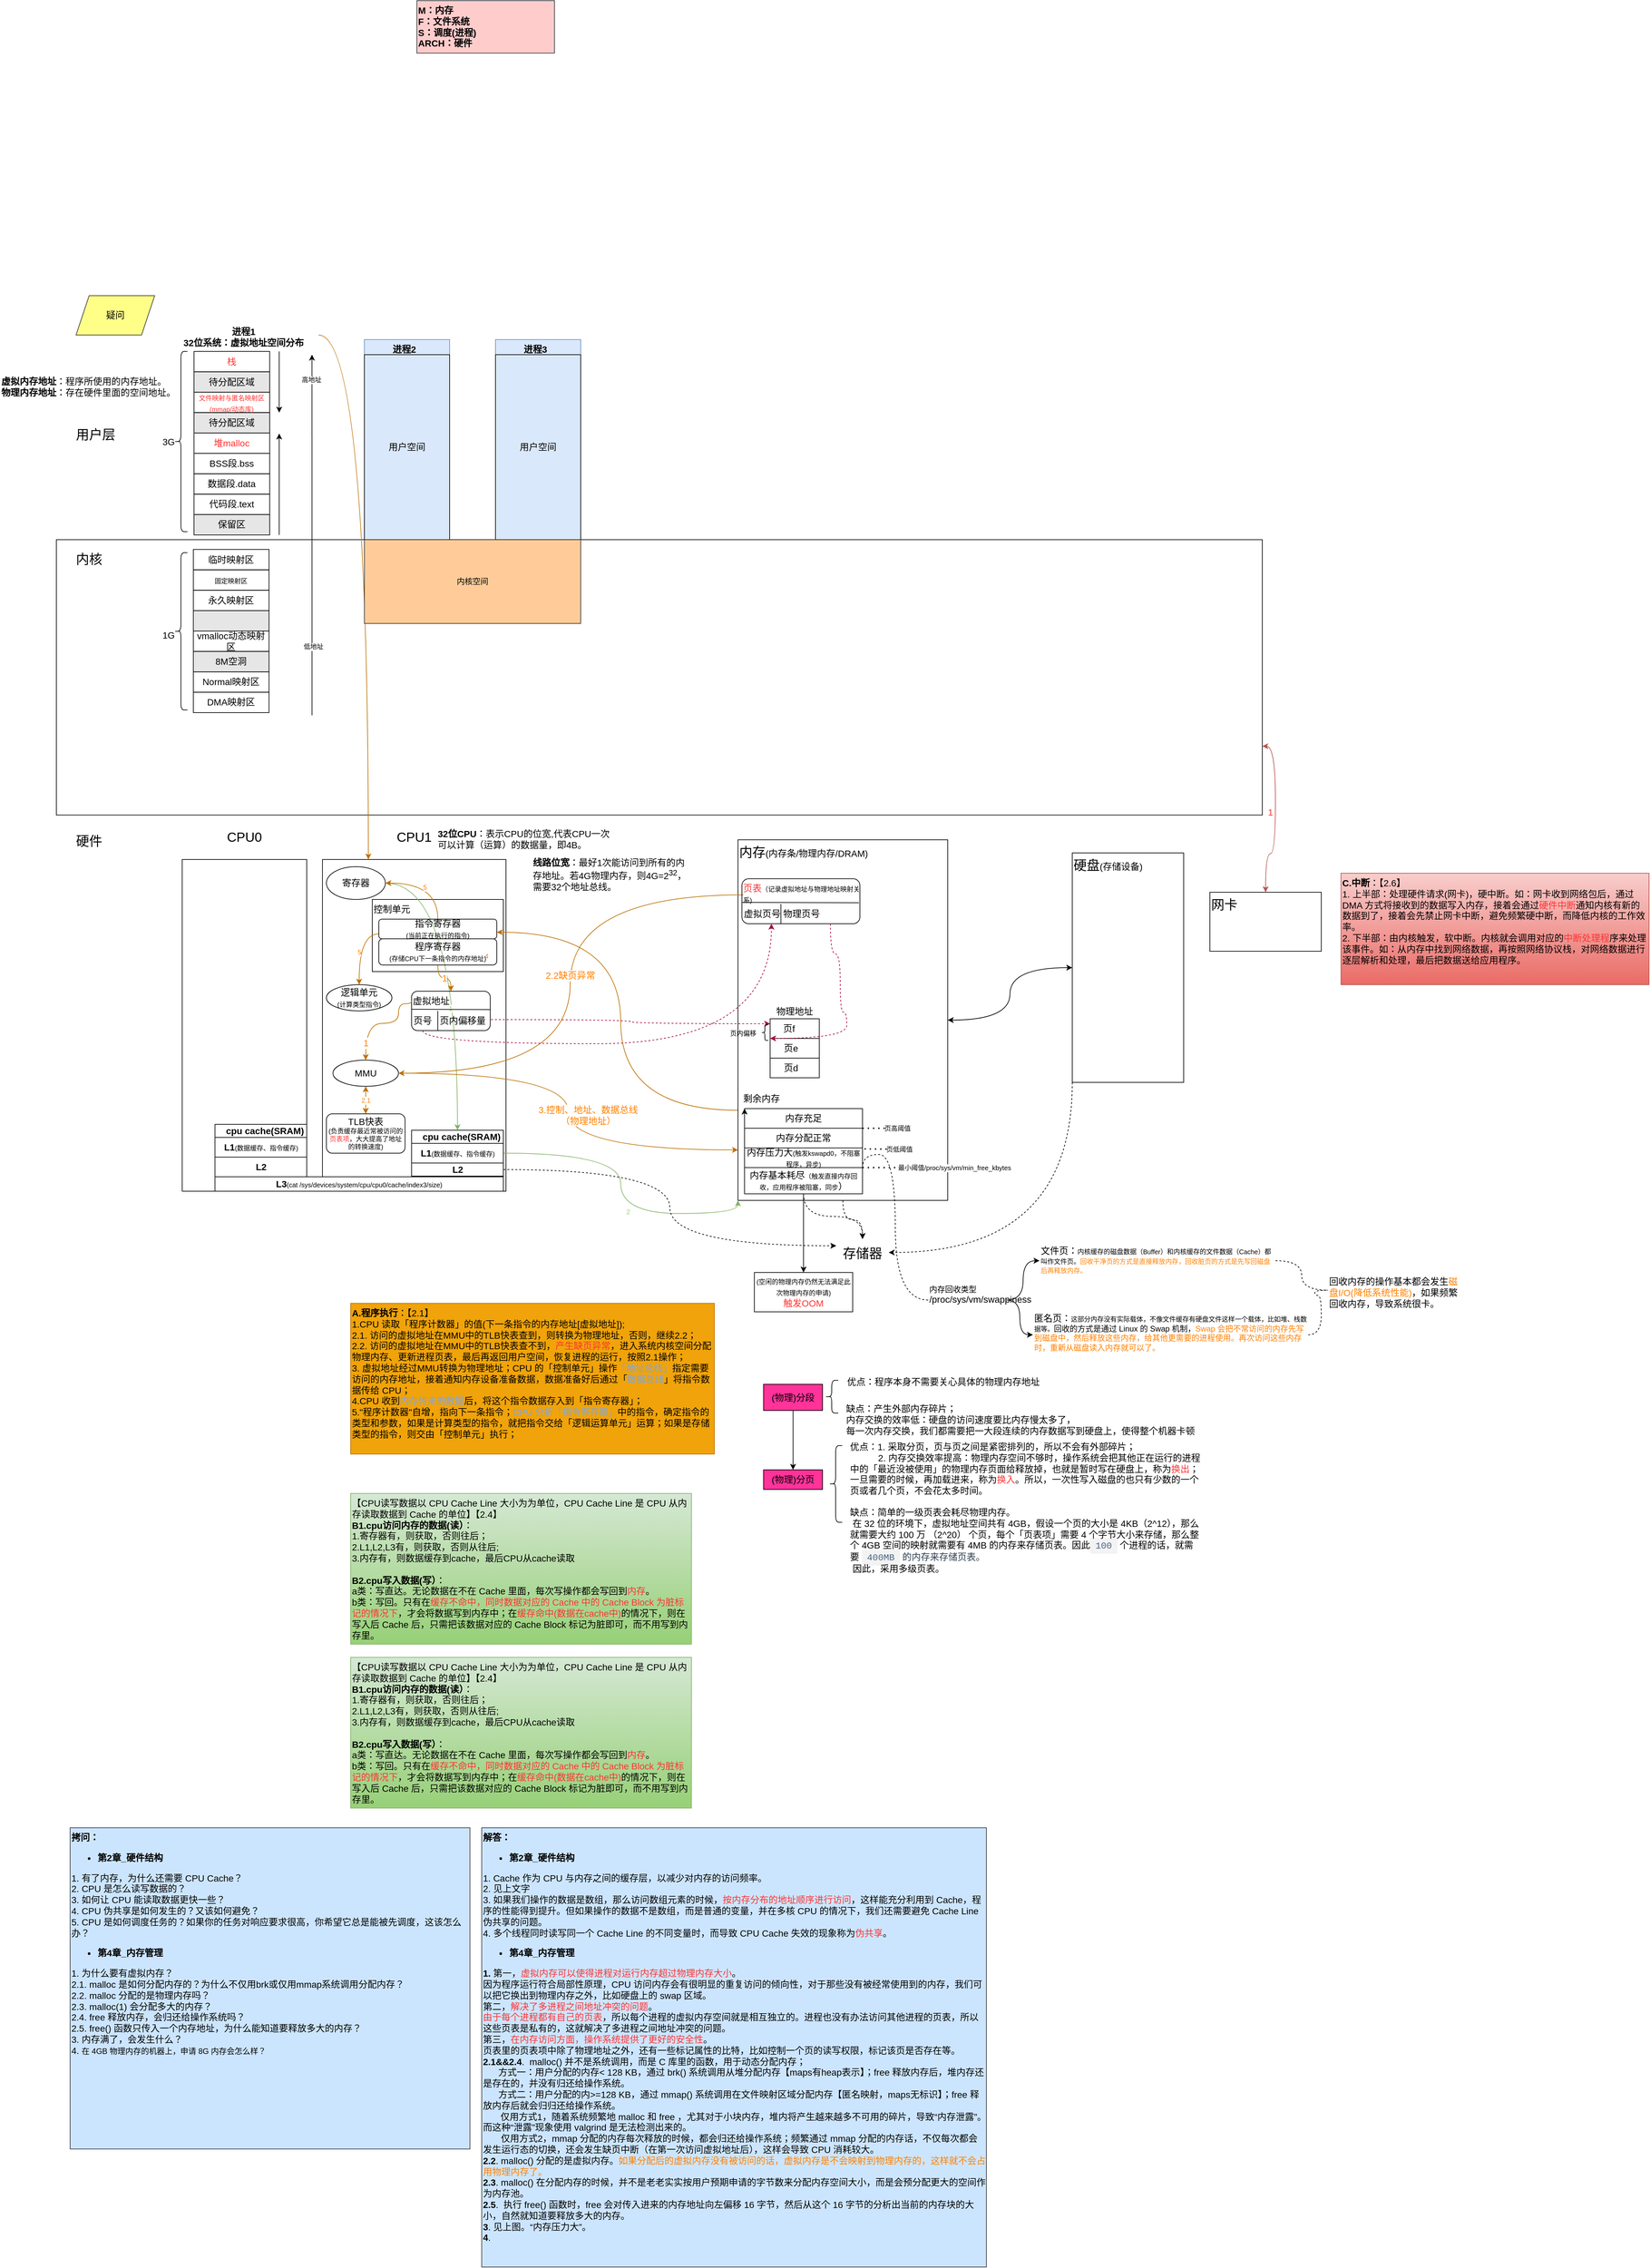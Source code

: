 <mxfile version="21.0.8" type="github">
  <diagram name="第 1 页" id="VpofHfH1nedOJpIeFxnD">
    <mxGraphModel dx="2117" dy="1717" grid="1" gridSize="10" guides="1" tooltips="1" connect="1" arrows="1" fold="1" page="1" pageScale="1" pageWidth="827" pageHeight="1169" math="0" shadow="0">
      <root>
        <mxCell id="0" />
        <mxCell id="1" parent="0" />
        <mxCell id="DIyC-fpvMkbPvDOknml4-1" value="" style="rounded=0;whiteSpace=wrap;html=1;" parent="1" vertex="1">
          <mxGeometry x="-10" y="522.22" width="1840" height="420" as="geometry" />
        </mxCell>
        <mxCell id="DIyC-fpvMkbPvDOknml4-2" value="&lt;p style=&quot;&quot;&gt;&lt;span style=&quot;background-color: initial;&quot;&gt;CPU1&lt;/span&gt;&lt;/p&gt;" style="rounded=0;whiteSpace=wrap;html=1;fontSize=20;fillColor=none;align=center;horizontal=1;fontFamily=Helvetica;flipH=0;flipV=1;labelPosition=center;verticalLabelPosition=top;verticalAlign=bottom;" parent="1" vertex="1">
          <mxGeometry x="396" y="1010" width="280" height="506" as="geometry" />
        </mxCell>
        <mxCell id="DIyC-fpvMkbPvDOknml4-3" value="控制单元" style="rounded=0;whiteSpace=wrap;html=1;fontFamily=Helvetica;fontSize=14;fontColor=#000000;fillColor=none;align=left;verticalAlign=top;" parent="1" vertex="1">
          <mxGeometry x="472" y="1071" width="200" height="110" as="geometry" />
        </mxCell>
        <mxCell id="DIyC-fpvMkbPvDOknml4-4" value="&lt;font style=&quot;font-size: 20px;&quot;&gt;内核&lt;/font&gt;" style="rounded=0;whiteSpace=wrap;html=1;strokeColor=none;fillColor=none;" parent="1" vertex="1">
          <mxGeometry y="530" width="80" height="41" as="geometry" />
        </mxCell>
        <mxCell id="DIyC-fpvMkbPvDOknml4-5" value="&lt;font style=&quot;font-size: 20px;&quot;&gt;硬件&lt;/font&gt;" style="rounded=0;whiteSpace=wrap;html=1;strokeColor=none;fillColor=none;" parent="1" vertex="1">
          <mxGeometry y="960" width="80" height="41" as="geometry" />
        </mxCell>
        <mxCell id="DIyC-fpvMkbPvDOknml4-6" value="&lt;p style=&quot;&quot;&gt;&lt;span style=&quot;background-color: initial;&quot;&gt;CPU0&lt;/span&gt;&lt;/p&gt;" style="rounded=0;whiteSpace=wrap;html=1;fontSize=20;fillColor=none;align=center;horizontal=1;fontFamily=Helvetica;flipH=0;flipV=1;labelPosition=center;verticalLabelPosition=top;verticalAlign=bottom;" parent="1" vertex="1">
          <mxGeometry x="182" y="1010" width="190" height="506" as="geometry" />
        </mxCell>
        <mxCell id="DIyC-fpvMkbPvDOknml4-7" style="edgeStyle=orthogonalEdgeStyle;curved=1;rounded=0;orthogonalLoop=1;jettySize=auto;html=1;fontFamily=Helvetica;fontSize=10;fontColor=#7EA6E0;startArrow=none;startFill=0;endArrow=classic;endFill=1;fillColor=#d5e8d4;strokeColor=#82b366;gradientColor=#97d077;" parent="1" source="DIyC-fpvMkbPvDOknml4-9" target="DIyC-fpvMkbPvDOknml4-20" edge="1">
          <mxGeometry relative="1" as="geometry" />
        </mxCell>
        <mxCell id="DIyC-fpvMkbPvDOknml4-8" value="1" style="edgeLabel;html=1;align=center;verticalAlign=middle;resizable=0;points=[];fontSize=10;fontFamily=Helvetica;fontColor=#97D077;" parent="DIyC-fpvMkbPvDOknml4-7" vertex="1" connectable="0">
          <mxGeometry x="0.234" y="-11" relative="1" as="geometry">
            <mxPoint as="offset" />
          </mxGeometry>
        </mxCell>
        <mxCell id="DIyC-fpvMkbPvDOknml4-9" value="寄存器" style="ellipse;whiteSpace=wrap;html=1;fontFamily=Helvetica;fontSize=14;fillColor=none;" parent="1" vertex="1">
          <mxGeometry x="402" y="1021" width="90" height="50" as="geometry" />
        </mxCell>
        <mxCell id="DIyC-fpvMkbPvDOknml4-10" value="逻辑单元&lt;br&gt;&lt;font style=&quot;font-size: 10px;&quot;&gt;(计算类型指令)&lt;/font&gt;" style="ellipse;whiteSpace=wrap;html=1;fontFamily=Helvetica;fontSize=14;fillColor=none;" parent="1" vertex="1">
          <mxGeometry x="402" y="1201" width="100" height="40" as="geometry" />
        </mxCell>
        <mxCell id="DIyC-fpvMkbPvDOknml4-11" style="edgeStyle=orthogonalEdgeStyle;curved=1;rounded=0;orthogonalLoop=1;jettySize=auto;html=1;exitX=0.5;exitY=1;exitDx=0;exitDy=0;dashed=1;fontFamily=Helvetica;fontSize=14;" parent="1" source="DIyC-fpvMkbPvDOknml4-15" target="DIyC-fpvMkbPvDOknml4-27" edge="1">
          <mxGeometry relative="1" as="geometry" />
        </mxCell>
        <mxCell id="DIyC-fpvMkbPvDOknml4-12" style="edgeStyle=orthogonalEdgeStyle;curved=1;rounded=0;orthogonalLoop=1;jettySize=auto;html=1;exitX=0;exitY=0.75;exitDx=0;exitDy=0;entryX=0.95;entryY=0.455;entryDx=0;entryDy=0;entryPerimeter=0;fontFamily=Helvetica;fontSize=10;fontColor=#000000;startArrow=none;startFill=0;endArrow=classic;endFill=1;fillColor=#f0a30a;strokeColor=#BD7000;" parent="1" source="DIyC-fpvMkbPvDOknml4-15" target="DIyC-fpvMkbPvDOknml4-3" edge="1">
          <mxGeometry relative="1" as="geometry" />
        </mxCell>
        <mxCell id="DIyC-fpvMkbPvDOknml4-13" value="4" style="edgeLabel;html=1;align=center;verticalAlign=middle;resizable=0;points=[];fontSize=10;fontFamily=Helvetica;fontColor=#FF8000;" parent="DIyC-fpvMkbPvDOknml4-12" vertex="1" connectable="0">
          <mxGeometry x="0.179" y="12" relative="1" as="geometry">
            <mxPoint x="-193" y="-38" as="offset" />
          </mxGeometry>
        </mxCell>
        <mxCell id="DIyC-fpvMkbPvDOknml4-14" style="edgeStyle=orthogonalEdgeStyle;curved=1;rounded=0;orthogonalLoop=1;jettySize=auto;html=1;entryX=0;entryY=0.5;entryDx=0;entryDy=0;fontFamily=Helvetica;fontSize=14;fontColor=#FF8000;startArrow=classic;startFill=1;endArrow=classic;endFill=1;" parent="1" source="DIyC-fpvMkbPvDOknml4-15" target="DIyC-fpvMkbPvDOknml4-17" edge="1">
          <mxGeometry relative="1" as="geometry" />
        </mxCell>
        <mxCell id="DIyC-fpvMkbPvDOknml4-15" value="&lt;font style=&quot;font-size: 20px;&quot;&gt;内存&lt;/font&gt;&lt;font style=&quot;font-size: 14px;&quot;&gt;(内存条/物理内存/DRAM)&lt;/font&gt;" style="rounded=0;whiteSpace=wrap;html=1;fontFamily=Helvetica;fontSize=14;fillColor=none;align=left;verticalAlign=top;" parent="1" vertex="1">
          <mxGeometry x="1030" y="980" width="320" height="550" as="geometry" />
        </mxCell>
        <mxCell id="DIyC-fpvMkbPvDOknml4-16" style="edgeStyle=orthogonalEdgeStyle;curved=1;rounded=0;orthogonalLoop=1;jettySize=auto;html=1;exitX=0;exitY=1;exitDx=0;exitDy=0;entryX=1;entryY=0.5;entryDx=0;entryDy=0;dashed=1;fontFamily=Helvetica;fontSize=14;" parent="1" source="DIyC-fpvMkbPvDOknml4-17" target="DIyC-fpvMkbPvDOknml4-27" edge="1">
          <mxGeometry relative="1" as="geometry" />
        </mxCell>
        <mxCell id="DIyC-fpvMkbPvDOknml4-17" value="&lt;span style=&quot;font-size: 20px;&quot;&gt;硬盘&lt;/span&gt;&lt;font style=&quot;font-size: 14px;&quot;&gt;(存储设备)&lt;/font&gt;" style="rounded=0;whiteSpace=wrap;html=1;fontFamily=Helvetica;fontSize=14;fillColor=none;align=left;verticalAlign=top;" parent="1" vertex="1">
          <mxGeometry x="1540" y="1000" width="170" height="350" as="geometry" />
        </mxCell>
        <mxCell id="DIyC-fpvMkbPvDOknml4-18" style="edgeStyle=orthogonalEdgeStyle;curved=1;rounded=0;orthogonalLoop=1;jettySize=auto;html=1;entryX=0;entryY=1;entryDx=0;entryDy=0;fontFamily=Helvetica;fontSize=10;fontColor=#7EA6E0;startArrow=none;startFill=0;endArrow=classic;endFill=1;fillColor=#d5e8d4;strokeColor=#82b366;gradientColor=#97d077;" parent="1" source="DIyC-fpvMkbPvDOknml4-20" target="DIyC-fpvMkbPvDOknml4-15" edge="1">
          <mxGeometry relative="1" as="geometry" />
        </mxCell>
        <mxCell id="DIyC-fpvMkbPvDOknml4-19" value="2" style="edgeLabel;html=1;align=center;verticalAlign=middle;resizable=0;points=[];fontSize=10;fontFamily=Helvetica;fontColor=#97D077;" parent="DIyC-fpvMkbPvDOknml4-18" vertex="1" connectable="0">
          <mxGeometry x="0.198" y="3" relative="1" as="geometry">
            <mxPoint as="offset" />
          </mxGeometry>
        </mxCell>
        <mxCell id="DIyC-fpvMkbPvDOknml4-20" value="&amp;nbsp; &amp;nbsp;cpu cache(SRAM)" style="swimlane;childLayout=stackLayout;resizeParent=1;resizeParentMax=0;horizontal=1;startSize=20;horizontalStack=0;html=1;fontFamily=Helvetica;fontSize=14;fillColor=none;" parent="1" vertex="1">
          <mxGeometry x="532" y="1423" width="140" height="70" as="geometry">
            <mxRectangle x="420" y="1420" width="160" height="30" as="alternateBounds" />
          </mxGeometry>
        </mxCell>
        <mxCell id="DIyC-fpvMkbPvDOknml4-21" value="L1&lt;span style=&quot;font-weight: normal;&quot;&gt;&lt;font style=&quot;font-size: 10px;&quot;&gt;(数据缓存、指令缓存)&lt;/font&gt;&lt;/span&gt;" style="swimlane;startSize=180;horizontal=1;html=1;fontFamily=Helvetica;fontSize=14;fillColor=none;" parent="DIyC-fpvMkbPvDOknml4-20" vertex="1">
          <mxGeometry y="20" width="140" height="30" as="geometry" />
        </mxCell>
        <mxCell id="DIyC-fpvMkbPvDOknml4-22" value="L2" style="swimlane;startSize=180;horizontal=1;html=1;fontFamily=Helvetica;fontSize=14;fillColor=none;" parent="DIyC-fpvMkbPvDOknml4-20" vertex="1">
          <mxGeometry y="50" width="140" height="20" as="geometry" />
        </mxCell>
        <mxCell id="DIyC-fpvMkbPvDOknml4-23" style="edgeStyle=orthogonalEdgeStyle;rounded=0;orthogonalLoop=1;jettySize=auto;html=1;exitX=0.5;exitY=1;exitDx=0;exitDy=0;fontFamily=Helvetica;fontSize=14;" parent="DIyC-fpvMkbPvDOknml4-20" source="DIyC-fpvMkbPvDOknml4-22" target="DIyC-fpvMkbPvDOknml4-22" edge="1">
          <mxGeometry relative="1" as="geometry" />
        </mxCell>
        <mxCell id="DIyC-fpvMkbPvDOknml4-24" style="edgeStyle=orthogonalEdgeStyle;curved=1;rounded=0;orthogonalLoop=1;jettySize=auto;html=1;exitX=0.5;exitY=1;exitDx=0;exitDy=0;entryX=0.5;entryY=0;entryDx=0;entryDy=0;dashed=1;fontFamily=Helvetica;fontSize=14;fontColor=#FF3333;strokeColor=none;endArrow=blockThin;endFill=1;" parent="1" source="DIyC-fpvMkbPvDOknml4-26" edge="1">
          <mxGeometry relative="1" as="geometry">
            <mxPoint x="462" y="1386" as="targetPoint" />
          </mxGeometry>
        </mxCell>
        <mxCell id="DIyC-fpvMkbPvDOknml4-25" value="" style="edgeStyle=orthogonalEdgeStyle;curved=1;rounded=0;orthogonalLoop=1;jettySize=auto;html=1;strokeColor=#FF8000;fontFamily=Helvetica;fontSize=14;fontColor=#FF3333;startArrow=none;startFill=0;endArrow=classic;endFill=1;" parent="1" source="DIyC-fpvMkbPvDOknml4-26" target="DIyC-fpvMkbPvDOknml4-78" edge="1">
          <mxGeometry relative="1" as="geometry" />
        </mxCell>
        <mxCell id="DIyC-fpvMkbPvDOknml4-26" value="MMU" style="ellipse;whiteSpace=wrap;html=1;fontFamily=Helvetica;fontSize=14;fillColor=none;" parent="1" vertex="1">
          <mxGeometry x="412" y="1316" width="100" height="40" as="geometry" />
        </mxCell>
        <mxCell id="DIyC-fpvMkbPvDOknml4-27" value="&lt;span style=&quot;font-size: 20px;&quot;&gt;存储器&lt;/span&gt;" style="rounded=0;whiteSpace=wrap;html=1;strokeColor=none;fillColor=none;" parent="1" vertex="1">
          <mxGeometry x="1180" y="1589" width="80" height="41" as="geometry" />
        </mxCell>
        <mxCell id="DIyC-fpvMkbPvDOknml4-28" style="edgeStyle=orthogonalEdgeStyle;rounded=0;orthogonalLoop=1;jettySize=auto;html=1;entryX=0;entryY=0.25;entryDx=0;entryDy=0;fontFamily=Helvetica;fontSize=14;curved=1;dashed=1;" parent="1" source="DIyC-fpvMkbPvDOknml4-22" target="DIyC-fpvMkbPvDOknml4-27" edge="1">
          <mxGeometry relative="1" as="geometry" />
        </mxCell>
        <mxCell id="DIyC-fpvMkbPvDOknml4-29" value="2.1" style="edgeStyle=orthogonalEdgeStyle;curved=1;rounded=0;orthogonalLoop=1;jettySize=auto;html=1;entryX=0.5;entryY=1;entryDx=0;entryDy=0;fontFamily=Helvetica;fontSize=10;fontColor=#FF8000;startArrow=classic;startFill=1;endArrow=classic;endFill=1;exitX=0.5;exitY=0;exitDx=0;exitDy=0;fillColor=#f0a30a;strokeColor=#BD7000;" parent="1" source="DIyC-fpvMkbPvDOknml4-78" target="DIyC-fpvMkbPvDOknml4-26" edge="1">
          <mxGeometry relative="1" as="geometry">
            <mxPoint x="462" y="1386" as="sourcePoint" />
            <mxPoint as="offset" />
          </mxGeometry>
        </mxCell>
        <mxCell id="DIyC-fpvMkbPvDOknml4-30" value="&lt;span style=&quot;font-size: 20px;&quot;&gt;用户层&lt;/span&gt;" style="rounded=0;whiteSpace=wrap;html=1;strokeColor=none;fillColor=none;" parent="1" vertex="1">
          <mxGeometry x="10" y="340" width="80" height="41" as="geometry" />
        </mxCell>
        <mxCell id="DIyC-fpvMkbPvDOknml4-31" value="&lt;font style=&quot;font-size: 14px;&quot;&gt;&lt;b&gt;32位CPU&lt;/b&gt;：表示CPU的位宽,代表CPU一次可以计算（运算）的数据量，即4B。&lt;br&gt;&lt;br&gt;&lt;/font&gt;" style="rounded=0;whiteSpace=wrap;html=1;strokeColor=none;fillColor=none;align=left;verticalAlign=top;" parent="1" vertex="1">
          <mxGeometry x="570" y="955.5" width="270" height="50" as="geometry" />
        </mxCell>
        <mxCell id="DIyC-fpvMkbPvDOknml4-36" style="edgeStyle=orthogonalEdgeStyle;curved=1;rounded=0;orthogonalLoop=1;jettySize=auto;html=1;fontFamily=Helvetica;fontSize=10;fontColor=#000000;startArrow=none;startFill=0;endArrow=classic;endFill=1;exitX=0;exitY=0.75;exitDx=0;exitDy=0;fillColor=#f0a30a;strokeColor=#BD7000;" parent="1" source="DIyC-fpvMkbPvDOknml4-40" target="DIyC-fpvMkbPvDOknml4-10" edge="1">
          <mxGeometry relative="1" as="geometry">
            <Array as="points">
              <mxPoint x="452" y="1124" />
            </Array>
          </mxGeometry>
        </mxCell>
        <mxCell id="DIyC-fpvMkbPvDOknml4-37" value="5" style="edgeLabel;html=1;align=center;verticalAlign=middle;resizable=0;points=[];fontSize=10;fontFamily=Helvetica;fontColor=#FF8000;" parent="DIyC-fpvMkbPvDOknml4-36" vertex="1" connectable="0">
          <mxGeometry x="-0.004" y="7" relative="1" as="geometry">
            <mxPoint x="-7" y="4" as="offset" />
          </mxGeometry>
        </mxCell>
        <mxCell id="DIyC-fpvMkbPvDOknml4-38" style="edgeStyle=orthogonalEdgeStyle;curved=1;rounded=0;orthogonalLoop=1;jettySize=auto;html=1;entryX=1;entryY=0.5;entryDx=0;entryDy=0;fontFamily=Helvetica;fontSize=10;fontColor=#000000;startArrow=none;startFill=0;endArrow=classic;endFill=1;fillColor=#f0a30a;strokeColor=#BD7000;" parent="1" source="DIyC-fpvMkbPvDOknml4-40" target="DIyC-fpvMkbPvDOknml4-9" edge="1">
          <mxGeometry relative="1" as="geometry" />
        </mxCell>
        <mxCell id="DIyC-fpvMkbPvDOknml4-39" value="&lt;font color=&quot;#ff8000&quot;&gt;5&lt;/font&gt;" style="edgeLabel;html=1;align=center;verticalAlign=middle;resizable=0;points=[];fontSize=10;fontFamily=Helvetica;fontColor=#000000;" parent="DIyC-fpvMkbPvDOknml4-38" vertex="1" connectable="0">
          <mxGeometry x="-0.352" y="17" relative="1" as="geometry">
            <mxPoint x="-3" y="-6" as="offset" />
          </mxGeometry>
        </mxCell>
        <mxCell id="DIyC-fpvMkbPvDOknml4-40" value="指令寄存器&lt;br&gt;&lt;font style=&quot;font-size: 10px;&quot;&gt;(当前正在执行的指令)&lt;/font&gt;" style="rounded=1;whiteSpace=wrap;html=1;fontFamily=Helvetica;fontSize=14;fontColor=#000000;fillColor=none;" parent="1" vertex="1">
          <mxGeometry x="482" y="1101" width="180" height="30" as="geometry" />
        </mxCell>
        <mxCell id="DIyC-fpvMkbPvDOknml4-41" value="1" style="edgeStyle=orthogonalEdgeStyle;curved=1;rounded=0;orthogonalLoop=1;jettySize=auto;html=1;strokeColor=#BD7000;fontFamily=Helvetica;fontSize=14;fontColor=#FF8000;startArrow=none;startFill=0;endArrow=classic;endFill=1;fillColor=#f0a30a;" parent="1" source="DIyC-fpvMkbPvDOknml4-42" target="DIyC-fpvMkbPvDOknml4-83" edge="1">
          <mxGeometry relative="1" as="geometry" />
        </mxCell>
        <mxCell id="DIyC-fpvMkbPvDOknml4-42" value="程序寄存器&lt;br&gt;&lt;font style=&quot;font-size: 10px;&quot;&gt;(存储CPU下一条指令的内存地址)&lt;/font&gt;" style="rounded=1;whiteSpace=wrap;html=1;fontFamily=Helvetica;fontSize=14;fontColor=#000000;fillColor=none;" parent="1" vertex="1">
          <mxGeometry x="482" y="1131" width="180" height="40" as="geometry" />
        </mxCell>
        <mxCell id="DIyC-fpvMkbPvDOknml4-43" value="&amp;nbsp; &amp;nbsp;cpu cache(SRAM)" style="swimlane;childLayout=stackLayout;resizeParent=1;resizeParentMax=0;horizontal=1;startSize=20;horizontalStack=0;html=1;fontFamily=Helvetica;fontSize=14;fillColor=none;" parent="1" vertex="1">
          <mxGeometry x="232" y="1414" width="140" height="80" as="geometry">
            <mxRectangle x="420" y="1420" width="160" height="30" as="alternateBounds" />
          </mxGeometry>
        </mxCell>
        <mxCell id="DIyC-fpvMkbPvDOknml4-44" value="L1&lt;span style=&quot;font-weight: normal;&quot;&gt;&lt;font style=&quot;font-size: 10px;&quot;&gt;(数据缓存、指令缓存)&lt;/font&gt;&lt;/span&gt;" style="swimlane;startSize=180;horizontal=1;html=1;fontFamily=Helvetica;fontSize=14;fillColor=none;" parent="DIyC-fpvMkbPvDOknml4-43" vertex="1">
          <mxGeometry y="20" width="140" height="30" as="geometry" />
        </mxCell>
        <mxCell id="DIyC-fpvMkbPvDOknml4-45" value="L2" style="swimlane;startSize=180;horizontal=1;html=1;fontFamily=Helvetica;fontSize=14;fillColor=none;" parent="DIyC-fpvMkbPvDOknml4-43" vertex="1">
          <mxGeometry y="50" width="140" height="30" as="geometry" />
        </mxCell>
        <mxCell id="DIyC-fpvMkbPvDOknml4-46" style="edgeStyle=orthogonalEdgeStyle;rounded=0;orthogonalLoop=1;jettySize=auto;html=1;exitX=0.5;exitY=1;exitDx=0;exitDy=0;fontFamily=Helvetica;fontSize=14;" parent="DIyC-fpvMkbPvDOknml4-43" source="DIyC-fpvMkbPvDOknml4-45" target="DIyC-fpvMkbPvDOknml4-45" edge="1">
          <mxGeometry relative="1" as="geometry" />
        </mxCell>
        <mxCell id="DIyC-fpvMkbPvDOknml4-47" value="&lt;b&gt;&lt;font style=&quot;font-size: 14px;&quot;&gt;L3&lt;/font&gt;&lt;/b&gt;(cat /sys/devices/system/cpu/cpu0/cache/index3/size)" style="rounded=0;whiteSpace=wrap;html=1;fontFamily=Helvetica;fontSize=10;" parent="1" vertex="1">
          <mxGeometry x="232" y="1494" width="440" height="22" as="geometry" />
        </mxCell>
        <mxCell id="DIyC-fpvMkbPvDOknml4-48" value="3.控制、地址、数据总线&lt;br&gt;&lt;font&gt;（物理地址）&lt;/font&gt;" style="edgeStyle=orthogonalEdgeStyle;curved=1;rounded=0;orthogonalLoop=1;jettySize=auto;html=1;entryX=0;entryY=0.86;entryDx=0;entryDy=0;entryPerimeter=0;fontFamily=Helvetica;fontSize=14;fontColor=#FF8000;exitX=1;exitY=0.5;exitDx=0;exitDy=0;startArrow=none;startFill=0;fillColor=#f0a30a;strokeColor=#BD7000;" parent="1" source="DIyC-fpvMkbPvDOknml4-26" target="DIyC-fpvMkbPvDOknml4-15" edge="1">
          <mxGeometry x="0.017" y="30" relative="1" as="geometry">
            <mxPoint as="offset" />
          </mxGeometry>
        </mxCell>
        <mxCell id="DIyC-fpvMkbPvDOknml4-49" style="rounded=0;orthogonalLoop=1;jettySize=auto;html=1;entryX=1;entryY=0.75;entryDx=0;entryDy=0;fontFamily=Helvetica;fontSize=14;fontColor=#FF3333;startArrow=classic;startFill=1;endArrow=classic;endFill=1;edgeStyle=orthogonalEdgeStyle;curved=1;fillColor=#f8cecc;gradientColor=#ea6b66;strokeColor=#b85450;" parent="1" source="DIyC-fpvMkbPvDOknml4-51" target="DIyC-fpvMkbPvDOknml4-1" edge="1">
          <mxGeometry relative="1" as="geometry" />
        </mxCell>
        <mxCell id="DIyC-fpvMkbPvDOknml4-50" value="1" style="edgeLabel;html=1;align=center;verticalAlign=middle;resizable=0;points=[];fontSize=14;fontFamily=Helvetica;fontColor=#FF3333;" parent="DIyC-fpvMkbPvDOknml4-49" vertex="1" connectable="0">
          <mxGeometry x="0.061" y="8" relative="1" as="geometry">
            <mxPoint as="offset" />
          </mxGeometry>
        </mxCell>
        <mxCell id="DIyC-fpvMkbPvDOknml4-51" value="&lt;font style=&quot;font-size: 20px;&quot;&gt;网卡&lt;/font&gt;" style="rounded=0;whiteSpace=wrap;html=1;fontFamily=Helvetica;fontSize=14;fillColor=none;align=left;verticalAlign=top;" parent="1" vertex="1">
          <mxGeometry x="1750" y="1060" width="170" height="90" as="geometry" />
        </mxCell>
        <mxCell id="DIyC-fpvMkbPvDOknml4-52" value="&lt;font style=&quot;font-size: 14px;&quot;&gt;M：内存&lt;br&gt;F：文件系统&lt;br&gt;S：调度(进程)&lt;br&gt;ARCH：硬件&lt;br&gt;&lt;/font&gt;" style="rounded=0;whiteSpace=wrap;html=1;strokeColor=#36393d;fillColor=#ffcccc;align=left;verticalAlign=top;fontStyle=1" parent="1" vertex="1">
          <mxGeometry x="540" y="-300" width="210" height="80" as="geometry" />
        </mxCell>
        <mxCell id="DIyC-fpvMkbPvDOknml4-53" value="疑问" style="shape=parallelogram;perimeter=parallelogramPerimeter;whiteSpace=wrap;html=1;fixedSize=1;strokeColor=#36393d;fontFamily=Helvetica;fontSize=14;fillColor=#ffff88;" parent="1" vertex="1">
          <mxGeometry x="20" y="150" width="120" height="60" as="geometry" />
        </mxCell>
        <mxCell id="DIyC-fpvMkbPvDOknml4-54" value="&lt;font color=&quot;#000000&quot;&gt;DMA映射区&lt;/font&gt;" style="rounded=0;whiteSpace=wrap;html=1;strokeColor=#000000;fontFamily=Helvetica;fontSize=14;fontColor=#FF3333;fillColor=none;" parent="1" vertex="1">
          <mxGeometry x="199" y="754.889" width="115.464" height="31.111" as="geometry" />
        </mxCell>
        <mxCell id="DIyC-fpvMkbPvDOknml4-55" value="&lt;font color=&quot;#000000&quot;&gt;Normal映射区&lt;/font&gt;" style="rounded=0;whiteSpace=wrap;html=1;strokeColor=#000000;fontFamily=Helvetica;fontSize=14;fontColor=#FF3333;fillColor=none;" parent="1" vertex="1">
          <mxGeometry x="199" y="723.778" width="115.464" height="31.111" as="geometry" />
        </mxCell>
        <mxCell id="DIyC-fpvMkbPvDOknml4-56" value="&lt;font color=&quot;#000000&quot;&gt;8M空洞&lt;/font&gt;" style="rounded=0;whiteSpace=wrap;html=1;strokeColor=#000000;fontFamily=Helvetica;fontSize=14;fontColor=#FF3333;fillColor=#E6E6E6;" parent="1" vertex="1">
          <mxGeometry x="199" y="692.667" width="115.464" height="31.111" as="geometry" />
        </mxCell>
        <mxCell id="DIyC-fpvMkbPvDOknml4-57" value="&lt;font color=&quot;#000000&quot;&gt;vmalloc动态映射区&lt;/font&gt;" style="rounded=0;whiteSpace=wrap;html=1;strokeColor=#000000;fontFamily=Helvetica;fontSize=14;fontColor=#FF3333;fillColor=none;" parent="1" vertex="1">
          <mxGeometry x="199" y="661.556" width="115.464" height="31.111" as="geometry" />
        </mxCell>
        <mxCell id="DIyC-fpvMkbPvDOknml4-58" value="" style="rounded=0;whiteSpace=wrap;html=1;strokeColor=#000000;fontFamily=Helvetica;fontSize=14;fontColor=#FF3333;fillColor=#E6E6E6;" parent="1" vertex="1">
          <mxGeometry x="199" y="630.444" width="115.464" height="31.111" as="geometry" />
        </mxCell>
        <mxCell id="DIyC-fpvMkbPvDOknml4-59" value="&lt;font color=&quot;#000000&quot;&gt;永久映射区&lt;/font&gt;" style="rounded=0;whiteSpace=wrap;html=1;strokeColor=#000000;fontFamily=Helvetica;fontSize=14;fontColor=#FF3333;fillColor=none;" parent="1" vertex="1">
          <mxGeometry x="199" y="599.333" width="115.464" height="31.111" as="geometry" />
        </mxCell>
        <mxCell id="DIyC-fpvMkbPvDOknml4-60" value="&lt;font color=&quot;#000000&quot; style=&quot;font-size: 10px;&quot;&gt;固定映射区&lt;/font&gt;" style="rounded=0;whiteSpace=wrap;html=1;strokeColor=#000000;fontFamily=Helvetica;fontSize=14;fontColor=#FF3333;fillColor=none;" parent="1" vertex="1">
          <mxGeometry x="199" y="568.222" width="115.464" height="31.111" as="geometry" />
        </mxCell>
        <mxCell id="DIyC-fpvMkbPvDOknml4-61" value="&lt;font color=&quot;#000000&quot;&gt;临时映射区&lt;/font&gt;" style="rounded=0;whiteSpace=wrap;html=1;strokeColor=#000000;fontFamily=Helvetica;fontSize=14;fontColor=#FF3333;fillColor=none;" parent="1" vertex="1">
          <mxGeometry x="199" y="537.111" width="115.464" height="31.111" as="geometry" />
        </mxCell>
        <mxCell id="DIyC-fpvMkbPvDOknml4-62" value="&lt;div style=&quot;text-align: center;&quot;&gt;&lt;b style=&quot;font-size: 14px; background-color: initial;&quot;&gt;进程1&lt;/b&gt;&lt;/div&gt;&lt;font style=&quot;font-size: 14px;&quot;&gt;&lt;b&gt;32位系统：虚拟地址空间分布&lt;/b&gt;&lt;br&gt;&lt;/font&gt;" style="rounded=0;whiteSpace=wrap;html=1;strokeColor=none;fillColor=none;align=left;verticalAlign=top;" parent="1" vertex="1">
          <mxGeometry x="182" y="190" width="208" height="40" as="geometry" />
        </mxCell>
        <mxCell id="DIyC-fpvMkbPvDOknml4-63" style="edgeStyle=orthogonalEdgeStyle;curved=1;rounded=0;orthogonalLoop=1;jettySize=auto;html=1;entryX=0.25;entryY=0;entryDx=0;entryDy=0;fontFamily=Helvetica;fontSize=14;fontColor=#FF8000;startArrow=none;startFill=0;endArrow=classic;endFill=1;exitX=1;exitY=0.5;exitDx=0;exitDy=0;fillColor=#f0a30a;strokeColor=#BD7000;" parent="1" source="DIyC-fpvMkbPvDOknml4-62" target="DIyC-fpvMkbPvDOknml4-2" edge="1">
          <mxGeometry relative="1" as="geometry" />
        </mxCell>
        <mxCell id="DIyC-fpvMkbPvDOknml4-64" value="&lt;font color=&quot;#000000&quot;&gt;保留区&lt;/font&gt;" style="rounded=0;whiteSpace=wrap;html=1;strokeColor=#000000;fontFamily=Helvetica;fontSize=14;fontColor=#FF3333;fillColor=#E6E6E6;" parent="1" vertex="1">
          <mxGeometry x="200" y="483.889" width="115.464" height="31.111" as="geometry" />
        </mxCell>
        <mxCell id="DIyC-fpvMkbPvDOknml4-65" value="&lt;font color=&quot;#000000&quot;&gt;代码段.text&lt;/font&gt;" style="rounded=0;whiteSpace=wrap;html=1;strokeColor=#000000;fontFamily=Helvetica;fontSize=14;fontColor=#FF3333;fillColor=none;" parent="1" vertex="1">
          <mxGeometry x="200" y="452.778" width="115.464" height="31.111" as="geometry" />
        </mxCell>
        <mxCell id="DIyC-fpvMkbPvDOknml4-66" value="&lt;font color=&quot;#000000&quot;&gt;数据段.data&lt;/font&gt;" style="rounded=0;whiteSpace=wrap;html=1;strokeColor=#000000;fontFamily=Helvetica;fontSize=14;fontColor=#FF3333;fillColor=none;" parent="1" vertex="1">
          <mxGeometry x="200" y="421.667" width="115.464" height="31.111" as="geometry" />
        </mxCell>
        <mxCell id="DIyC-fpvMkbPvDOknml4-67" value="&lt;font color=&quot;#000000&quot;&gt;BSS段.bss&lt;/font&gt;" style="rounded=0;whiteSpace=wrap;html=1;strokeColor=#000000;fontFamily=Helvetica;fontSize=14;fontColor=#FF3333;fillColor=none;" parent="1" vertex="1">
          <mxGeometry x="200" y="390.556" width="115.464" height="31.111" as="geometry" />
        </mxCell>
        <mxCell id="DIyC-fpvMkbPvDOknml4-68" value="堆malloc" style="rounded=0;whiteSpace=wrap;html=1;strokeColor=#000000;fontFamily=Helvetica;fontSize=14;fontColor=#FF3333;fillColor=none;" parent="1" vertex="1">
          <mxGeometry x="200" y="359.444" width="115.464" height="31.111" as="geometry" />
        </mxCell>
        <mxCell id="DIyC-fpvMkbPvDOknml4-69" value="&lt;font color=&quot;#000000&quot;&gt;待分配区域&lt;/font&gt;" style="rounded=0;whiteSpace=wrap;html=1;strokeColor=#000000;fontFamily=Helvetica;fontSize=14;fontColor=#FF3333;fillColor=#E6E6E6;" parent="1" vertex="1">
          <mxGeometry x="200" y="328.333" width="115.464" height="31.111" as="geometry" />
        </mxCell>
        <mxCell id="DIyC-fpvMkbPvDOknml4-70" value="&lt;font style=&quot;font-size: 10px;&quot;&gt;文件映射与匿名映射区(mmap/动态库)&lt;/font&gt;" style="rounded=0;whiteSpace=wrap;html=1;strokeColor=#000000;fontFamily=Helvetica;fontSize=14;fontColor=#FF3333;fillColor=none;" parent="1" vertex="1">
          <mxGeometry x="200" y="297.222" width="115.464" height="31.111" as="geometry" />
        </mxCell>
        <mxCell id="DIyC-fpvMkbPvDOknml4-71" value="&lt;font color=&quot;#000000&quot;&gt;待分配区域&lt;/font&gt;" style="rounded=0;whiteSpace=wrap;html=1;strokeColor=#000000;fontFamily=Helvetica;fontSize=14;fontColor=#FF3333;fillColor=#E6E6E6;" parent="1" vertex="1">
          <mxGeometry x="200" y="266.111" width="115.464" height="31.111" as="geometry" />
        </mxCell>
        <mxCell id="DIyC-fpvMkbPvDOknml4-72" value="栈" style="rounded=0;whiteSpace=wrap;html=1;strokeColor=#000000;fontFamily=Helvetica;fontSize=14;fontColor=#FF3333;fillColor=none;" parent="1" vertex="1">
          <mxGeometry x="200" y="235" width="115.464" height="31.111" as="geometry" />
        </mxCell>
        <mxCell id="DIyC-fpvMkbPvDOknml4-73" value="" style="endArrow=classic;html=1;rounded=0;fontFamily=Helvetica;fontSize=10;fontColor=#FF3333;curved=1;" parent="1" edge="1">
          <mxGeometry width="50" height="50" relative="1" as="geometry">
            <mxPoint x="330.002" y="235" as="sourcePoint" />
            <mxPoint x="330.002" y="328.333" as="targetPoint" />
          </mxGeometry>
        </mxCell>
        <mxCell id="DIyC-fpvMkbPvDOknml4-74" value="" style="endArrow=classic;html=1;rounded=0;fontFamily=Helvetica;fontSize=10;fontColor=#FF3333;curved=1;" parent="1" edge="1">
          <mxGeometry width="50" height="50" relative="1" as="geometry">
            <mxPoint x="330" y="515" as="sourcePoint" />
            <mxPoint x="330" y="360.296" as="targetPoint" />
          </mxGeometry>
        </mxCell>
        <mxCell id="DIyC-fpvMkbPvDOknml4-75" value="" style="endArrow=classic;html=1;rounded=0;fontFamily=Helvetica;fontSize=10;fontColor=#FF3333;curved=1;exitX=0.212;exitY=0.638;exitDx=0;exitDy=0;exitPerimeter=0;" parent="1" source="DIyC-fpvMkbPvDOknml4-1" edge="1">
          <mxGeometry width="50" height="50" relative="1" as="geometry">
            <mxPoint x="380" y="394.7" as="sourcePoint" />
            <mxPoint x="380" y="239.996" as="targetPoint" />
          </mxGeometry>
        </mxCell>
        <mxCell id="DIyC-fpvMkbPvDOknml4-76" value="高地址" style="edgeLabel;html=1;align=center;verticalAlign=middle;resizable=0;points=[];fontSize=10;fontFamily=Helvetica;fontColor=#000000;" parent="DIyC-fpvMkbPvDOknml4-75" vertex="1" connectable="0">
          <mxGeometry x="0.862" y="1" relative="1" as="geometry">
            <mxPoint as="offset" />
          </mxGeometry>
        </mxCell>
        <mxCell id="DIyC-fpvMkbPvDOknml4-77" value="低地址" style="edgeLabel;html=1;align=center;verticalAlign=middle;resizable=0;points=[];fontSize=10;fontFamily=Helvetica;fontColor=#000000;" parent="DIyC-fpvMkbPvDOknml4-75" vertex="1" connectable="0">
          <mxGeometry x="-0.618" y="-2" relative="1" as="geometry">
            <mxPoint as="offset" />
          </mxGeometry>
        </mxCell>
        <mxCell id="DIyC-fpvMkbPvDOknml4-78" value="&lt;font style=&quot;font-size: 14px;&quot;&gt;TLB快表&lt;/font&gt;&lt;br style=&quot;border-color: var(--border-color); font-size: 14px;&quot;&gt;&lt;font style=&quot;border-color: var(--border-color);&quot;&gt;(负责缓存最近常被访问的&lt;font color=&quot;#ff3333&quot;&gt;页表项&lt;/font&gt;，大大提高了地址的转换速度)&lt;/font&gt;" style="rounded=1;whiteSpace=wrap;html=1;fontFamily=Helvetica;fontSize=10;" parent="1" vertex="1">
          <mxGeometry x="402" y="1398" width="120" height="60" as="geometry" />
        </mxCell>
        <mxCell id="DIyC-fpvMkbPvDOknml4-79" value="&lt;font style=&quot;font-size: 14px;&quot;&gt;&lt;b&gt;虚拟内存地址&lt;/b&gt;：程序所使用的内存地址。&lt;br&gt;&lt;b&gt;物理内存地址&lt;/b&gt;：存在硬件里面的空间地址。&lt;br&gt;&lt;/font&gt;" style="rounded=0;whiteSpace=wrap;html=1;strokeColor=none;fillColor=none;align=left;verticalAlign=top;" parent="1" vertex="1">
          <mxGeometry x="-96" y="266.11" width="286" height="50" as="geometry" />
        </mxCell>
        <mxCell id="DIyC-fpvMkbPvDOknml4-80" style="edgeStyle=orthogonalEdgeStyle;curved=1;rounded=0;orthogonalLoop=1;jettySize=auto;html=1;entryX=1;entryY=0.5;entryDx=0;entryDy=0;fontFamily=Helvetica;fontSize=14;fontColor=#FF3333;startArrow=none;startFill=0;endArrow=classic;endFill=1;fillColor=#f0a30a;strokeColor=#BD7000;exitX=0.011;exitY=0.358;exitDx=0;exitDy=0;exitPerimeter=0;" parent="1" source="DIyC-fpvMkbPvDOknml4-91" target="DIyC-fpvMkbPvDOknml4-26" edge="1">
          <mxGeometry relative="1" as="geometry">
            <mxPoint x="1010" y="1075" as="sourcePoint" />
          </mxGeometry>
        </mxCell>
        <mxCell id="DIyC-fpvMkbPvDOknml4-81" value="2.2缺页异常" style="edgeLabel;html=1;align=center;verticalAlign=middle;resizable=0;points=[];fontSize=14;fontFamily=Helvetica;fontColor=#FF8000;" parent="DIyC-fpvMkbPvDOknml4-80" vertex="1" connectable="0">
          <mxGeometry x="-0.03" relative="1" as="geometry">
            <mxPoint as="offset" />
          </mxGeometry>
        </mxCell>
        <mxCell id="DIyC-fpvMkbPvDOknml4-82" value="" style="group" parent="1" vertex="1" connectable="0">
          <mxGeometry x="532" y="1211" width="121" height="60" as="geometry" />
        </mxCell>
        <mxCell id="DIyC-fpvMkbPvDOknml4-83" value="虚拟地址" style="rounded=1;whiteSpace=wrap;html=1;strokeColor=#000000;fontFamily=Helvetica;fontSize=14;fontColor=#000000;fillColor=none;align=left;verticalAlign=top;" parent="DIyC-fpvMkbPvDOknml4-82" vertex="1">
          <mxGeometry width="120" height="60" as="geometry" />
        </mxCell>
        <mxCell id="DIyC-fpvMkbPvDOknml4-84" value="" style="endArrow=none;html=1;rounded=0;strokeColor=#000000;fontFamily=Helvetica;fontSize=14;fontColor=#000000;curved=1;" parent="DIyC-fpvMkbPvDOknml4-82" edge="1">
          <mxGeometry width="50" height="50" relative="1" as="geometry">
            <mxPoint y="27.5" as="sourcePoint" />
            <mxPoint x="120" y="28" as="targetPoint" />
          </mxGeometry>
        </mxCell>
        <mxCell id="DIyC-fpvMkbPvDOknml4-85" value="&lt;font style=&quot;font-size: 14px;&quot;&gt;页号&lt;br&gt;&lt;/font&gt;" style="rounded=0;whiteSpace=wrap;html=1;strokeColor=none;fillColor=none;align=left;verticalAlign=top;fontColor=#000000;" parent="DIyC-fpvMkbPvDOknml4-82" vertex="1">
          <mxGeometry x="1" y="30" width="40" height="26" as="geometry" />
        </mxCell>
        <mxCell id="DIyC-fpvMkbPvDOknml4-86" value="" style="endArrow=none;html=1;rounded=0;strokeColor=#000000;fontFamily=Helvetica;fontSize=14;fontColor=#000000;curved=1;" parent="DIyC-fpvMkbPvDOknml4-82" edge="1">
          <mxGeometry width="50" height="50" relative="1" as="geometry">
            <mxPoint x="40" y="60" as="sourcePoint" />
            <mxPoint x="40" y="30" as="targetPoint" />
          </mxGeometry>
        </mxCell>
        <mxCell id="DIyC-fpvMkbPvDOknml4-87" value="&lt;font style=&quot;font-size: 14px;&quot;&gt;页内偏移量&lt;br&gt;&lt;/font&gt;" style="rounded=0;whiteSpace=wrap;html=1;strokeColor=none;fillColor=none;align=left;verticalAlign=top;fontColor=#000000;" parent="DIyC-fpvMkbPvDOknml4-82" vertex="1">
          <mxGeometry x="41" y="30" width="80" height="26.5" as="geometry" />
        </mxCell>
        <mxCell id="DIyC-fpvMkbPvDOknml4-88" style="edgeStyle=orthogonalEdgeStyle;curved=1;rounded=0;orthogonalLoop=1;jettySize=auto;html=1;strokeColor=#BD7000;fontFamily=Helvetica;fontSize=14;fontColor=#000000;startArrow=none;startFill=0;endArrow=classic;endFill=1;fillColor=#f0a30a;exitX=0;exitY=0.25;exitDx=0;exitDy=0;" parent="1" source="DIyC-fpvMkbPvDOknml4-83" target="DIyC-fpvMkbPvDOknml4-26" edge="1">
          <mxGeometry relative="1" as="geometry">
            <Array as="points">
              <mxPoint x="532" y="1230" />
              <mxPoint x="512" y="1230" />
              <mxPoint x="512" y="1260" />
              <mxPoint x="462" y="1260" />
            </Array>
          </mxGeometry>
        </mxCell>
        <mxCell id="DIyC-fpvMkbPvDOknml4-89" value="1" style="edgeLabel;html=1;align=center;verticalAlign=middle;resizable=0;points=[];fontSize=14;fontFamily=Helvetica;fontColor=#FF8000;" parent="DIyC-fpvMkbPvDOknml4-88" vertex="1" connectable="0">
          <mxGeometry x="-0.365" y="17" relative="1" as="geometry">
            <mxPoint x="-67" y="33" as="offset" />
          </mxGeometry>
        </mxCell>
        <mxCell id="DIyC-fpvMkbPvDOknml4-90" value="" style="group" parent="1" vertex="1" connectable="0">
          <mxGeometry x="1036" y="1048" width="180" height="60" as="geometry" />
        </mxCell>
        <mxCell id="DIyC-fpvMkbPvDOknml4-91" value="&lt;font color=&quot;#ff3333&quot;&gt;页表&lt;/font&gt;&lt;font style=&quot;font-size: 10px;&quot;&gt;（记录虚拟地址与物理地址映射关系)&lt;/font&gt;" style="rounded=1;whiteSpace=wrap;html=1;strokeColor=#000000;fontFamily=Helvetica;fontSize=14;fontColor=#000000;fillColor=none;align=left;verticalAlign=top;" parent="DIyC-fpvMkbPvDOknml4-90" vertex="1">
          <mxGeometry y="-8.571" width="180" height="68.571" as="geometry" />
        </mxCell>
        <mxCell id="DIyC-fpvMkbPvDOknml4-92" value="" style="endArrow=none;html=1;rounded=0;strokeColor=#000000;fontFamily=Helvetica;fontSize=14;fontColor=#000000;curved=1;" parent="DIyC-fpvMkbPvDOknml4-90" edge="1">
          <mxGeometry width="50" height="50" relative="1" as="geometry">
            <mxPoint y="27.5" as="sourcePoint" />
            <mxPoint x="178.512" y="28.0" as="targetPoint" />
          </mxGeometry>
        </mxCell>
        <mxCell id="DIyC-fpvMkbPvDOknml4-93" value="&lt;font style=&quot;font-size: 14px;&quot;&gt;虚拟页号&lt;br&gt;&lt;/font&gt;" style="rounded=0;whiteSpace=wrap;html=1;strokeColor=none;fillColor=none;align=left;verticalAlign=top;fontColor=#000000;" parent="DIyC-fpvMkbPvDOknml4-90" vertex="1">
          <mxGeometry x="1.488" y="30" width="59.504" height="26.0" as="geometry" />
        </mxCell>
        <mxCell id="DIyC-fpvMkbPvDOknml4-94" value="" style="endArrow=none;html=1;rounded=0;strokeColor=#000000;fontFamily=Helvetica;fontSize=14;fontColor=#000000;curved=1;" parent="DIyC-fpvMkbPvDOknml4-90" edge="1">
          <mxGeometry width="50" height="50" relative="1" as="geometry">
            <mxPoint x="59.504" y="60" as="sourcePoint" />
            <mxPoint x="59.504" y="30" as="targetPoint" />
          </mxGeometry>
        </mxCell>
        <mxCell id="DIyC-fpvMkbPvDOknml4-95" value="&lt;font style=&quot;font-size: 14px;&quot;&gt;物理页号&lt;br&gt;&lt;/font&gt;" style="rounded=0;whiteSpace=wrap;html=1;strokeColor=none;fillColor=none;align=left;verticalAlign=top;fontColor=#000000;" parent="DIyC-fpvMkbPvDOknml4-90" vertex="1">
          <mxGeometry x="60.992" y="30" width="119.008" height="26.5" as="geometry" />
        </mxCell>
        <mxCell id="DIyC-fpvMkbPvDOknml4-96" style="edgeStyle=orthogonalEdgeStyle;curved=1;rounded=0;orthogonalLoop=1;jettySize=auto;html=1;entryX=0.25;entryY=1;entryDx=0;entryDy=0;strokeColor=#A50040;fontFamily=Helvetica;fontSize=10;fontColor=#FF3333;startArrow=none;startFill=0;endArrow=classic;endFill=1;dashed=1;exitX=0.142;exitY=1;exitDx=0;exitDy=0;exitPerimeter=0;fillColor=#d80073;" parent="1" source="DIyC-fpvMkbPvDOknml4-83" target="DIyC-fpvMkbPvDOknml4-91" edge="1">
          <mxGeometry relative="1" as="geometry" />
        </mxCell>
        <mxCell id="DIyC-fpvMkbPvDOknml4-97" value="" style="group" parent="1" vertex="1" connectable="0">
          <mxGeometry x="1079" y="1253" width="75" height="90" as="geometry" />
        </mxCell>
        <mxCell id="DIyC-fpvMkbPvDOknml4-98" value="&lt;font color=&quot;#000000&quot; style=&quot;font-size: 14px;&quot;&gt;物理地址&lt;/font&gt;" style="rounded=0;whiteSpace=wrap;html=1;strokeColor=#000000;fontFamily=Helvetica;fontSize=10;fontColor=#FF3333;fillColor=none;align=center;verticalAlign=bottom;labelPosition=center;verticalLabelPosition=top;" parent="DIyC-fpvMkbPvDOknml4-97" vertex="1">
          <mxGeometry width="75" height="30" as="geometry" />
        </mxCell>
        <mxCell id="DIyC-fpvMkbPvDOknml4-99" value="&lt;font style=&quot;font-size: 14px;&quot;&gt;页f&lt;br&gt;&lt;/font&gt;" style="rounded=0;whiteSpace=wrap;html=1;strokeColor=none;fillColor=none;align=left;verticalAlign=top;" parent="DIyC-fpvMkbPvDOknml4-97" vertex="1">
          <mxGeometry x="17.5" width="40" height="30" as="geometry" />
        </mxCell>
        <mxCell id="DIyC-fpvMkbPvDOknml4-100" value="" style="rounded=0;whiteSpace=wrap;html=1;strokeColor=#000000;fontFamily=Helvetica;fontSize=10;fontColor=#FF3333;fillColor=none;align=center;verticalAlign=bottom;labelPosition=center;verticalLabelPosition=top;" parent="DIyC-fpvMkbPvDOknml4-97" vertex="1">
          <mxGeometry y="30" width="75" height="30" as="geometry" />
        </mxCell>
        <mxCell id="DIyC-fpvMkbPvDOknml4-101" value="&lt;font style=&quot;font-size: 14px;&quot;&gt;页e&lt;br&gt;&lt;/font&gt;" style="rounded=0;whiteSpace=wrap;html=1;strokeColor=none;fillColor=none;align=left;verticalAlign=top;" parent="DIyC-fpvMkbPvDOknml4-97" vertex="1">
          <mxGeometry x="18.5" y="30" width="40" height="30" as="geometry" />
        </mxCell>
        <mxCell id="DIyC-fpvMkbPvDOknml4-102" value="" style="rounded=0;whiteSpace=wrap;html=1;strokeColor=#000000;fontFamily=Helvetica;fontSize=10;fontColor=#FF3333;fillColor=none;align=center;verticalAlign=bottom;labelPosition=center;verticalLabelPosition=top;" parent="DIyC-fpvMkbPvDOknml4-97" vertex="1">
          <mxGeometry y="60" width="75" height="30" as="geometry" />
        </mxCell>
        <mxCell id="DIyC-fpvMkbPvDOknml4-103" value="&lt;font style=&quot;font-size: 14px;&quot;&gt;页d&lt;br&gt;&lt;/font&gt;" style="rounded=0;whiteSpace=wrap;html=1;strokeColor=none;fillColor=none;align=left;verticalAlign=top;" parent="DIyC-fpvMkbPvDOknml4-97" vertex="1">
          <mxGeometry x="18.5" y="60" width="40" height="30" as="geometry" />
        </mxCell>
        <mxCell id="DIyC-fpvMkbPvDOknml4-104" style="edgeStyle=orthogonalEdgeStyle;curved=1;rounded=0;orthogonalLoop=1;jettySize=auto;html=1;dashed=1;strokeColor=#A50040;fontFamily=Helvetica;fontSize=14;fontColor=#000000;startArrow=none;startFill=0;endArrow=classic;endFill=1;entryX=0;entryY=0;entryDx=0;entryDy=0;exitX=0.75;exitY=1;exitDx=0;exitDy=0;fillColor=#d80073;" parent="1" source="DIyC-fpvMkbPvDOknml4-91" target="DIyC-fpvMkbPvDOknml4-100" edge="1">
          <mxGeometry relative="1" as="geometry">
            <Array as="points">
              <mxPoint x="1186" y="1154" />
              <mxPoint x="1186" y="1243" />
              <mxPoint x="1196" y="1243" />
              <mxPoint x="1196" y="1283" />
            </Array>
          </mxGeometry>
        </mxCell>
        <mxCell id="DIyC-fpvMkbPvDOknml4-105" style="edgeStyle=orthogonalEdgeStyle;curved=1;rounded=0;orthogonalLoop=1;jettySize=auto;html=1;entryX=0;entryY=0.25;entryDx=0;entryDy=0;dashed=1;strokeColor=#A50040;fontFamily=Helvetica;fontSize=14;fontColor=#000000;startArrow=none;startFill=0;endArrow=classic;endFill=1;fillColor=#d80073;" parent="1" source="DIyC-fpvMkbPvDOknml4-87" target="DIyC-fpvMkbPvDOknml4-98" edge="1">
          <mxGeometry relative="1" as="geometry" />
        </mxCell>
        <mxCell id="DIyC-fpvMkbPvDOknml4-106" value="" style="shape=curlyBracket;whiteSpace=wrap;html=1;rounded=1;labelPosition=left;verticalLabelPosition=middle;align=right;verticalAlign=middle;strokeColor=#000000;fontFamily=Helvetica;fontSize=14;fontColor=#000000;fillColor=none;" parent="1" vertex="1">
          <mxGeometry x="1066" y="1262" width="10" height="24" as="geometry" />
        </mxCell>
        <mxCell id="DIyC-fpvMkbPvDOknml4-107" value="&lt;font style=&quot;&quot;&gt;&lt;font style=&quot;font-size: 10px;&quot;&gt;页内偏移&lt;/font&gt;&lt;br&gt;&lt;/font&gt;" style="rounded=0;whiteSpace=wrap;html=1;strokeColor=none;fillColor=none;align=left;verticalAlign=top;" parent="1" vertex="1">
          <mxGeometry x="1016" y="1261" width="60" height="24" as="geometry" />
        </mxCell>
        <mxCell id="DIyC-fpvMkbPvDOknml4-108" value="&lt;font style=&quot;font-size: 14px;&quot;&gt;&lt;br&gt;&lt;/font&gt;" style="rounded=0;whiteSpace=wrap;html=1;strokeColor=none;fillColor=none;align=left;verticalAlign=top;" parent="1" vertex="1">
          <mxGeometry x="-10" y="1270" width="128" height="58" as="geometry" />
        </mxCell>
        <mxCell id="DIyC-fpvMkbPvDOknml4-109" value="" style="group" parent="1" vertex="1" connectable="0">
          <mxGeometry x="150" y="235" width="40" height="275" as="geometry" />
        </mxCell>
        <mxCell id="DIyC-fpvMkbPvDOknml4-110" value="" style="shape=curlyBracket;whiteSpace=wrap;html=1;rounded=1;labelPosition=left;verticalLabelPosition=middle;align=right;verticalAlign=middle;strokeColor=#000000;fontFamily=Helvetica;fontSize=14;fontColor=#FF8000;fillColor=#FF3399;" parent="DIyC-fpvMkbPvDOknml4-109" vertex="1">
          <mxGeometry x="20" width="20" height="275" as="geometry" />
        </mxCell>
        <mxCell id="DIyC-fpvMkbPvDOknml4-111" value="&lt;font style=&quot;font-size: 14px;&quot;&gt;3G&lt;br&gt;&lt;/font&gt;" style="rounded=0;whiteSpace=wrap;html=1;strokeColor=none;fillColor=none;align=left;verticalAlign=top;" parent="DIyC-fpvMkbPvDOknml4-109" vertex="1">
          <mxGeometry y="122.5" width="28" height="30" as="geometry" />
        </mxCell>
        <mxCell id="DIyC-fpvMkbPvDOknml4-112" value="" style="group" parent="1" vertex="1" connectable="0">
          <mxGeometry x="150" y="542" width="40" height="250" as="geometry" />
        </mxCell>
        <mxCell id="DIyC-fpvMkbPvDOknml4-113" value="" style="shape=curlyBracket;whiteSpace=wrap;html=1;rounded=1;labelPosition=left;verticalLabelPosition=middle;align=right;verticalAlign=middle;strokeColor=#000000;fontFamily=Helvetica;fontSize=14;fontColor=#FF8000;fillColor=#FF3399;" parent="DIyC-fpvMkbPvDOknml4-112" vertex="1">
          <mxGeometry x="20" width="20" height="240" as="geometry" />
        </mxCell>
        <mxCell id="DIyC-fpvMkbPvDOknml4-114" value="&lt;font style=&quot;font-size: 14px;&quot;&gt;1G&lt;br&gt;&lt;/font&gt;" style="rounded=0;whiteSpace=wrap;html=1;strokeColor=none;fillColor=none;align=left;verticalAlign=top;" parent="DIyC-fpvMkbPvDOknml4-112" vertex="1">
          <mxGeometry y="111.364" width="28" height="27.273" as="geometry" />
        </mxCell>
        <mxCell id="DIyC-fpvMkbPvDOknml4-115" value="" style="group;fillColor=#dae8fc;strokeColor=#6c8ebf;" parent="1" vertex="1" connectable="0">
          <mxGeometry x="460" y="217" width="130" height="305.22" as="geometry" />
        </mxCell>
        <mxCell id="DIyC-fpvMkbPvDOknml4-116" value="&lt;font style=&quot;font-size: 14px;&quot;&gt;用户空间&lt;/font&gt;" style="rounded=0;whiteSpace=wrap;html=1;fontFamily=Helvetica;fontSize=14;fillColor=none;align=center;verticalAlign=middle;movable=1;resizable=1;rotatable=1;deletable=1;editable=1;connectable=1;" parent="DIyC-fpvMkbPvDOknml4-115" vertex="1">
          <mxGeometry y="23" width="130" height="282.22" as="geometry" />
        </mxCell>
        <mxCell id="DIyC-fpvMkbPvDOknml4-117" value="&lt;font style=&quot;font-size: 14px;&quot;&gt;&lt;b&gt;进程2&lt;/b&gt;&lt;br&gt;&lt;/font&gt;" style="rounded=0;whiteSpace=wrap;html=1;strokeColor=none;fillColor=none;align=left;verticalAlign=top;movable=1;resizable=1;rotatable=1;deletable=1;editable=1;connectable=1;" parent="DIyC-fpvMkbPvDOknml4-115" vertex="1">
          <mxGeometry x="41" width="42" height="23" as="geometry" />
        </mxCell>
        <mxCell id="DIyC-fpvMkbPvDOknml4-118" value="" style="group;fillColor=#dae8fc;strokeColor=#6c8ebf;" parent="1" vertex="1" connectable="0">
          <mxGeometry x="660" y="217" width="130" height="305.22" as="geometry" />
        </mxCell>
        <mxCell id="DIyC-fpvMkbPvDOknml4-119" value="&lt;font style=&quot;font-size: 14px;&quot;&gt;用户空间&lt;/font&gt;" style="rounded=0;whiteSpace=wrap;html=1;fontFamily=Helvetica;fontSize=14;fillColor=none;align=center;verticalAlign=middle;movable=1;resizable=1;rotatable=1;deletable=1;editable=1;connectable=1;" parent="DIyC-fpvMkbPvDOknml4-118" vertex="1">
          <mxGeometry y="23" width="130" height="282.22" as="geometry" />
        </mxCell>
        <mxCell id="DIyC-fpvMkbPvDOknml4-120" value="&lt;font style=&quot;font-size: 14px;&quot;&gt;&lt;b&gt;进程3&lt;/b&gt;&lt;br&gt;&lt;/font&gt;" style="rounded=0;whiteSpace=wrap;html=1;strokeColor=none;fillColor=none;align=left;verticalAlign=top;movable=1;resizable=1;rotatable=1;deletable=1;editable=1;connectable=1;" parent="DIyC-fpvMkbPvDOknml4-118" vertex="1">
          <mxGeometry x="41" width="42" height="23" as="geometry" />
        </mxCell>
        <mxCell id="DIyC-fpvMkbPvDOknml4-121" value="内核空间" style="rounded=0;whiteSpace=wrap;html=1;fillColor=#ffcc99;strokeColor=#36393d;" parent="1" vertex="1">
          <mxGeometry x="460" y="522.22" width="330" height="127.78" as="geometry" />
        </mxCell>
        <mxCell id="DIyC-fpvMkbPvDOknml4-122" value="内存充足" style="rounded=0;whiteSpace=wrap;html=1;strokeColor=#000000;fontFamily=Helvetica;fontSize=14;fontColor=#000000;fillColor=none;" parent="1" vertex="1">
          <mxGeometry x="1040" y="1390" width="180" height="30" as="geometry" />
        </mxCell>
        <mxCell id="DIyC-fpvMkbPvDOknml4-123" value="内存分配正常" style="rounded=0;whiteSpace=wrap;html=1;strokeColor=#000000;fontFamily=Helvetica;fontSize=14;fontColor=#000000;fillColor=none;" parent="1" vertex="1">
          <mxGeometry x="1040" y="1420" width="180" height="30" as="geometry" />
        </mxCell>
        <mxCell id="DIyC-fpvMkbPvDOknml4-124" value="内存压力大&lt;font style=&quot;font-size: 10px;&quot;&gt;(触发kswapd0，不阻塞程序，异步)&lt;/font&gt;" style="rounded=0;whiteSpace=wrap;html=1;strokeColor=#000000;fontFamily=Helvetica;fontSize=14;fontColor=#000000;fillColor=none;" parent="1" vertex="1">
          <mxGeometry x="1040" y="1450" width="180" height="30" as="geometry" />
        </mxCell>
        <mxCell id="DIyC-fpvMkbPvDOknml4-125" value="" style="edgeStyle=orthogonalEdgeStyle;curved=1;rounded=0;orthogonalLoop=1;jettySize=auto;html=1;dashed=1;strokeColor=#000000;fontFamily=Helvetica;fontSize=10;fontColor=#000000;startArrow=none;startFill=0;endArrow=classic;endFill=1;" parent="1" source="DIyC-fpvMkbPvDOknml4-127" target="DIyC-fpvMkbPvDOknml4-27" edge="1">
          <mxGeometry relative="1" as="geometry" />
        </mxCell>
        <mxCell id="DIyC-fpvMkbPvDOknml4-126" value="" style="edgeStyle=orthogonalEdgeStyle;curved=1;rounded=0;orthogonalLoop=1;jettySize=auto;html=1;strokeColor=#000000;fontFamily=Helvetica;fontSize=10;fontColor=#000000;startArrow=none;startFill=0;endArrow=classic;endFill=1;horizontal=0;" parent="1" source="DIyC-fpvMkbPvDOknml4-127" target="DIyC-fpvMkbPvDOknml4-137" edge="1">
          <mxGeometry relative="1" as="geometry" />
        </mxCell>
        <mxCell id="DIyC-fpvMkbPvDOknml4-127" value="内存基本耗尽&lt;font style=&quot;font-size: 10px;&quot;&gt;（触发直接内存回收，应用程序被阻塞，同步&lt;/font&gt;）" style="rounded=0;whiteSpace=wrap;html=1;strokeColor=#000000;fontFamily=Helvetica;fontSize=14;fontColor=#000000;fillColor=none;" parent="1" vertex="1">
          <mxGeometry x="1040" y="1480" width="180" height="40" as="geometry" />
        </mxCell>
        <mxCell id="DIyC-fpvMkbPvDOknml4-128" value="" style="endArrow=classic;html=1;rounded=0;dashed=1;strokeColor=#000000;fontFamily=Helvetica;fontSize=14;fontColor=#000000;curved=1;entryX=0;entryY=0;entryDx=0;entryDy=0;exitX=0;exitY=1;exitDx=0;exitDy=0;" parent="1" source="DIyC-fpvMkbPvDOknml4-127" target="DIyC-fpvMkbPvDOknml4-122" edge="1">
          <mxGeometry width="50" height="50" relative="1" as="geometry">
            <mxPoint x="1090" y="1400" as="sourcePoint" />
            <mxPoint x="1140" y="1350" as="targetPoint" />
          </mxGeometry>
        </mxCell>
        <mxCell id="DIyC-fpvMkbPvDOknml4-129" value="&lt;font style=&quot;font-size: 14px;&quot;&gt;剩余内存&lt;br&gt;&lt;/font&gt;" style="rounded=0;whiteSpace=wrap;html=1;strokeColor=none;fillColor=none;align=left;verticalAlign=top;" parent="1" vertex="1">
          <mxGeometry x="1036" y="1360" width="64.54" height="30" as="geometry" />
        </mxCell>
        <mxCell id="DIyC-fpvMkbPvDOknml4-130" value="&lt;font style=&quot;font-size: 14px;&quot;&gt;&lt;b&gt;线路位宽&lt;/b&gt;：最好1次能访问到所有的内存地址。若4G物理内存，则4G=2&lt;sup&gt;32&lt;/sup&gt;，需要32个地址总线。&lt;br&gt;&lt;/font&gt;" style="rounded=0;whiteSpace=wrap;html=1;strokeColor=none;fillColor=none;align=left;verticalAlign=top;" parent="1" vertex="1">
          <mxGeometry x="715" y="1000" width="240" height="60" as="geometry" />
        </mxCell>
        <mxCell id="DIyC-fpvMkbPvDOknml4-131" value="" style="endArrow=none;dashed=1;html=1;dashPattern=1 3;strokeWidth=2;rounded=0;strokeColor=#000000;fontFamily=Helvetica;fontSize=10;fontColor=#000000;curved=1;" parent="1" edge="1">
          <mxGeometry width="50" height="50" relative="1" as="geometry">
            <mxPoint x="1220" y="1480" as="sourcePoint" />
            <mxPoint x="1290" y="1480" as="targetPoint" />
          </mxGeometry>
        </mxCell>
        <mxCell id="DIyC-fpvMkbPvDOknml4-132" value="最小阈值/proc/sys/vm/min_free_kbytes" style="edgeLabel;html=1;align=center;verticalAlign=middle;resizable=0;points=[];fontSize=10;fontFamily=Helvetica;fontColor=#000000;" parent="DIyC-fpvMkbPvDOknml4-131" vertex="1" connectable="0">
          <mxGeometry x="0.514" relative="1" as="geometry">
            <mxPoint x="87" as="offset" />
          </mxGeometry>
        </mxCell>
        <mxCell id="DIyC-fpvMkbPvDOknml4-133" value="" style="endArrow=none;dashed=1;html=1;dashPattern=1 3;strokeWidth=2;rounded=0;strokeColor=#000000;fontFamily=Helvetica;fontSize=10;fontColor=#000000;curved=1;" parent="1" edge="1">
          <mxGeometry width="50" height="50" relative="1" as="geometry">
            <mxPoint x="1220" y="1420" as="sourcePoint" />
            <mxPoint x="1290" y="1420" as="targetPoint" />
          </mxGeometry>
        </mxCell>
        <mxCell id="DIyC-fpvMkbPvDOknml4-134" value="页高阈值" style="edgeLabel;html=1;align=center;verticalAlign=middle;resizable=0;points=[];fontSize=10;fontFamily=Helvetica;fontColor=#000000;" parent="DIyC-fpvMkbPvDOknml4-133" vertex="1" connectable="0">
          <mxGeometry x="0.514" relative="1" as="geometry">
            <mxPoint as="offset" />
          </mxGeometry>
        </mxCell>
        <mxCell id="DIyC-fpvMkbPvDOknml4-135" value="" style="endArrow=none;dashed=1;html=1;dashPattern=1 3;strokeWidth=2;rounded=0;strokeColor=#000000;fontFamily=Helvetica;fontSize=10;fontColor=#000000;curved=1;" parent="1" edge="1">
          <mxGeometry width="50" height="50" relative="1" as="geometry">
            <mxPoint x="1223" y="1451.5" as="sourcePoint" />
            <mxPoint x="1293" y="1451.5" as="targetPoint" />
            <Array as="points">
              <mxPoint x="1257" y="1452" />
            </Array>
          </mxGeometry>
        </mxCell>
        <mxCell id="DIyC-fpvMkbPvDOknml4-136" value="页低阈值" style="edgeLabel;html=1;align=center;verticalAlign=middle;resizable=0;points=[];fontSize=10;fontFamily=Helvetica;fontColor=#000000;" parent="DIyC-fpvMkbPvDOknml4-135" vertex="1" connectable="0">
          <mxGeometry x="0.514" relative="1" as="geometry">
            <mxPoint as="offset" />
          </mxGeometry>
        </mxCell>
        <mxCell id="DIyC-fpvMkbPvDOknml4-137" value="&lt;font style=&quot;font-size: 10px;&quot;&gt;(空闲的物理内存仍然无法满足此次物理内存的申请)&lt;/font&gt;&lt;br&gt;&lt;font color=&quot;#ff3333&quot;&gt;触发OOM&lt;/font&gt;" style="whiteSpace=wrap;html=1;fontSize=14;fillColor=none;strokeColor=#000000;fontColor=#000000;rounded=0;" parent="1" vertex="1">
          <mxGeometry x="1055" y="1640" width="150" height="60" as="geometry" />
        </mxCell>
        <mxCell id="DIyC-fpvMkbPvDOknml4-138" style="edgeStyle=orthogonalEdgeStyle;curved=1;rounded=0;orthogonalLoop=1;jettySize=auto;html=1;entryX=0;entryY=0.5;entryDx=0;entryDy=0;strokeColor=#000000;fontFamily=Helvetica;fontSize=10;fontColor=#000000;startArrow=none;startFill=0;endArrow=classic;endFill=1;" parent="1" source="DIyC-fpvMkbPvDOknml4-141" target="DIyC-fpvMkbPvDOknml4-143" edge="1">
          <mxGeometry relative="1" as="geometry" />
        </mxCell>
        <mxCell id="DIyC-fpvMkbPvDOknml4-139" style="edgeStyle=orthogonalEdgeStyle;curved=1;rounded=0;orthogonalLoop=1;jettySize=auto;html=1;entryX=0;entryY=0.5;entryDx=0;entryDy=0;strokeColor=#000000;fontFamily=Helvetica;fontSize=10;fontColor=#000000;startArrow=none;startFill=0;endArrow=classic;endFill=1;" parent="1" source="DIyC-fpvMkbPvDOknml4-141" target="DIyC-fpvMkbPvDOknml4-145" edge="1">
          <mxGeometry relative="1" as="geometry" />
        </mxCell>
        <mxCell id="DIyC-fpvMkbPvDOknml4-140" style="edgeStyle=orthogonalEdgeStyle;curved=1;rounded=0;orthogonalLoop=1;jettySize=auto;html=1;entryX=1;entryY=0;entryDx=0;entryDy=0;strokeColor=#000000;fontFamily=Helvetica;fontSize=10;fontColor=#000000;startArrow=none;startFill=0;endArrow=none;endFill=0;dashed=1;" parent="1" source="DIyC-fpvMkbPvDOknml4-141" target="DIyC-fpvMkbPvDOknml4-127" edge="1">
          <mxGeometry relative="1" as="geometry" />
        </mxCell>
        <mxCell id="DIyC-fpvMkbPvDOknml4-141" value="&lt;font style=&quot;&quot;&gt;内存回收类型&lt;br&gt;&lt;span style=&quot;font-size: 14px;&quot;&gt;/proc/sys/vm/swappiness&lt;/span&gt;&lt;br&gt;&lt;/font&gt;" style="rounded=0;whiteSpace=wrap;html=1;strokeColor=none;fillColor=none;align=left;verticalAlign=top;" parent="1" vertex="1">
          <mxGeometry x="1320" y="1652" width="120" height="60" as="geometry" />
        </mxCell>
        <mxCell id="DIyC-fpvMkbPvDOknml4-142" style="edgeStyle=orthogonalEdgeStyle;curved=1;rounded=0;orthogonalLoop=1;jettySize=auto;html=1;dashed=1;strokeColor=#000000;fontFamily=Helvetica;fontSize=10;fontColor=#FF8000;startArrow=none;startFill=0;endArrow=none;endFill=0;" parent="1" source="DIyC-fpvMkbPvDOknml4-143" target="DIyC-fpvMkbPvDOknml4-146" edge="1">
          <mxGeometry relative="1" as="geometry" />
        </mxCell>
        <mxCell id="DIyC-fpvMkbPvDOknml4-143" value="&lt;font style=&quot;font-size: 14px;&quot;&gt;&lt;font style=&quot;border-color: var(--border-color); background-color: initial;&quot;&gt;文件页&lt;/font&gt;：&lt;/font&gt;&lt;font style=&quot;&quot;&gt;&lt;font style=&quot;font-size: 10px;&quot;&gt;内核缓存的磁盘数据（Buffer）和内核缓存的文件数据（Cache）都叫作文件页。&lt;font color=&quot;#ff8000&quot;&gt;回收干净页的方式是直接释放内存，回收脏页的方式是先写回磁盘后再释放内存。&lt;/font&gt;&lt;/font&gt;&lt;br&gt;&lt;/font&gt;" style="rounded=0;whiteSpace=wrap;html=1;strokeColor=none;fillColor=none;align=left;verticalAlign=top;" parent="1" vertex="1">
          <mxGeometry x="1490" y="1592" width="360" height="60" as="geometry" />
        </mxCell>
        <mxCell id="DIyC-fpvMkbPvDOknml4-144" style="edgeStyle=orthogonalEdgeStyle;curved=1;rounded=0;orthogonalLoop=1;jettySize=auto;html=1;dashed=1;strokeColor=#000000;fontFamily=Helvetica;fontSize=10;fontColor=#FF8000;startArrow=none;startFill=0;endArrow=none;endFill=0;" parent="1" source="DIyC-fpvMkbPvDOknml4-145" target="DIyC-fpvMkbPvDOknml4-146" edge="1">
          <mxGeometry relative="1" as="geometry" />
        </mxCell>
        <mxCell id="DIyC-fpvMkbPvDOknml4-145" value="&lt;font style=&quot;font-size: 14px;&quot;&gt;&lt;font style=&quot;border-color: var(--border-color); background-color: initial;&quot;&gt;匿名页&lt;/font&gt;：&lt;/font&gt;&lt;font style=&quot;&quot;&gt;&lt;font style=&quot;font-size: 10px;&quot;&gt;这部分内存没有实际载体，不像文件缓存有硬盘文件这样一个载体，比如堆、栈数据等。&lt;/font&gt;回收的方式是通过 Linux 的 Swap 机制，&lt;font color=&quot;#ff8000&quot;&gt;Swap 会把不常访问的内存先写到磁盘中，然后释放这些内存，给其他更需要的进程使用。再次访问这些内存时，重新从磁盘读入内存就可以了。&lt;/font&gt;&lt;br&gt;&lt;/font&gt;" style="rounded=0;whiteSpace=wrap;html=1;strokeColor=none;fillColor=none;align=left;verticalAlign=top;" parent="1" vertex="1">
          <mxGeometry x="1480" y="1695" width="420" height="80" as="geometry" />
        </mxCell>
        <mxCell id="DIyC-fpvMkbPvDOknml4-146" value="&lt;font style=&quot;font-size: 14px;&quot;&gt;回收内存的操作基本都会发生&lt;font color=&quot;#ff8000&quot;&gt;磁盘I/O(降低系统性能)&lt;/font&gt;，如果频繁回收内存，导致系统很卡。&lt;br&gt;&lt;/font&gt;" style="rounded=0;whiteSpace=wrap;html=1;strokeColor=none;fillColor=none;align=left;verticalAlign=top;" parent="1" vertex="1">
          <mxGeometry x="1930" y="1639" width="210" height="56" as="geometry" />
        </mxCell>
        <mxCell id="DIyC-fpvMkbPvDOknml4-147" value="&lt;font style=&quot;font-size: 14px;&quot;&gt;&lt;b&gt;C.中断&lt;/b&gt;：【2.6】&lt;br&gt;1. 上半部：处理硬件请求(网卡)，硬中断。如：网卡收到网络包后，通过 DMA 方式将接收到的数据写入内存，接着会通过&lt;font color=&quot;#ff3333&quot;&gt;硬件中断&lt;/font&gt;通知内核有新的数据到了，接着会先禁止网卡中断，避免频繁硬中断，而降低内核的工作效率。&lt;br&gt;2. 下半部：由内核触发，软中断。内核就会调用对应的&lt;font color=&quot;#ff3333&quot;&gt;中断处理程&lt;/font&gt;序来处理该事件。如：从内存中找到网络数据，再按照网络协议栈，对网络数据进行逐层解析和处理，最后把数据送给应用程序。&lt;br&gt;&lt;/font&gt;" style="rounded=0;whiteSpace=wrap;html=1;strokeColor=#b85450;fillColor=#f8cecc;align=left;verticalAlign=top;gradientColor=#ea6b66;" parent="1" vertex="1">
          <mxGeometry x="1950" y="1031" width="470" height="170" as="geometry" />
        </mxCell>
        <mxCell id="OgJQ_JI7s8FEFrFPbTXJ-1" value="&lt;font style=&quot;font-size: 14px;&quot;&gt;&lt;b&gt;A.程序执行&lt;/b&gt;：【2.1】&lt;br&gt;1.CPU 读取「程序计数器」的值(下一条指令的内存地址[虚拟地址]);&lt;br&gt;2.1. 访问的虚拟地址在MMU中的TLB快表查到，则转换为物理地址，否则，继续2.2；&lt;br&gt;2.2. 访问的虚拟地址在MMU中的TLB快表查不到，&lt;font color=&quot;#ff3333&quot;&gt;产生缺页异常&lt;/font&gt;，进入系统内核空间分配物理内存、更新进程页表，最后再返回用户空间，恢复进程的运行，按照2.1操作；&lt;br&gt;3. 虚拟地址经过MMU转换为物理地址；CPU 的「控制单元」操作&lt;font color=&quot;#7ea6e0&quot;&gt;「地址总线」&lt;/font&gt;指定需要访问的内存地址，接着通知内存设备准备数据，数据准备好后通过「&lt;font color=&quot;#7ea6e0&quot;&gt;数据总线&lt;/font&gt;」将指令数据传给 CPU；&lt;br&gt;4.CPU 收到&lt;font color=&quot;#7ea6e0&quot;&gt;内存传来的数据&lt;/font&gt;后，将这个指令数据存入到「指令寄存器」；&lt;br&gt;5.&quot;程序计数器&quot;自增，指向下一条指令；&lt;font color=&quot;#7ea6e0&quot;&gt;CPU 分析「指令寄存器」&lt;/font&gt;中的指令，确定指令的类型和参数，如果是计算类型的指令，就把指令交给「逻辑运算单元」运算；如果是存储类型的指令，则交由「控制单元」执行；&lt;br&gt;&lt;/font&gt;" style="rounded=0;whiteSpace=wrap;html=1;strokeColor=#BD7000;fillColor=#f0a30a;align=left;verticalAlign=top;fontColor=#000000;" vertex="1" parent="1">
          <mxGeometry x="439" y="1687" width="555" height="230" as="geometry" />
        </mxCell>
        <mxCell id="OgJQ_JI7s8FEFrFPbTXJ-2" value="&lt;font style=&quot;font-size: 14px;&quot;&gt;【CPU读写数据以 CPU Cache Line 大小为为单位，CPU Cache Line 是 CPU 从内存读取数据到 Cache 的单位】【2.4】&lt;b&gt;&lt;br&gt;B1.cpu访问内存的数据(读）&lt;/b&gt;：&lt;br&gt;1.寄存器有，则获取，否则往后；&lt;br&gt;2.L1,L2,L3有，则获取，否则从往后;&lt;br&gt;3.内存有，则数据缓存到cache，最后CPU从cache读取&lt;br&gt;&lt;br&gt;&lt;b style=&quot;border-color: var(--border-color);&quot;&gt;B2.cpu写入数据(写）&lt;/b&gt;：&lt;br style=&quot;border-color: var(--border-color);&quot;&gt;a类：写直达。无论数据在不在 Cache 里面，每次写操作都会写回到&lt;font style=&quot;border-color: var(--border-color);&quot; color=&quot;#ff3333&quot;&gt;内存&lt;/font&gt;。&lt;br style=&quot;border-color: var(--border-color);&quot;&gt;b类：写回。只有在&lt;font style=&quot;border-color: var(--border-color);&quot; color=&quot;#ff3333&quot;&gt;缓存不命中，同时数据对应的 Cache 中的 Cache Block 为脏标记的情况下&lt;/font&gt;，才会将数据写到内存中；在&lt;font style=&quot;border-color: var(--border-color);&quot; color=&quot;#ff3333&quot;&gt;缓存命中(数据在cache中)&lt;/font&gt;的情况下，则在写入后 Cache 后，只需把该数据对应的 Cache Block 标记为脏即可，而不用写到内存里。&lt;br style=&quot;border-color: var(--border-color);&quot;&gt;&lt;/font&gt;" style="rounded=0;whiteSpace=wrap;html=1;strokeColor=#82b366;fillColor=#d5e8d4;align=left;verticalAlign=top;gradientColor=#97d077;" vertex="1" parent="1">
          <mxGeometry x="439" y="1977" width="520" height="230" as="geometry" />
        </mxCell>
        <mxCell id="OgJQ_JI7s8FEFrFPbTXJ-3" value="&lt;font style=&quot;font-size: 14px; user-select: auto;&quot;&gt;&lt;b style=&quot;user-select: auto;&quot;&gt;拷问：&lt;br style=&quot;user-select: auto;&quot;&gt;&lt;ul style=&quot;user-select: auto;&quot;&gt;&lt;li style=&quot;user-select: auto;&quot;&gt;&lt;font style=&quot;user-select: auto;&quot;&gt;&lt;b style=&quot;user-select: auto;&quot;&gt;第2章_硬件结构&lt;/b&gt;&lt;/font&gt;&lt;/li&gt;&lt;/ul&gt;&lt;/b&gt;&lt;div style=&quot;user-select: auto;&quot;&gt;&lt;span style=&quot;font-size: 14px; user-select: auto;&quot;&gt;1. 有了内存，为什么还需要 CPU Cache？&lt;/span&gt;&lt;/div&gt;&lt;div style=&quot;user-select: auto;&quot;&gt;&lt;span style=&quot;font-size: 14px; user-select: auto;&quot;&gt;2. CPU 是怎么读写数据的？&lt;/span&gt;&lt;/div&gt;&lt;div style=&quot;user-select: auto;&quot;&gt;&lt;span style=&quot;font-size: 14px; user-select: auto;&quot;&gt;3. 如何让 CPU 能读取数据更快一些？&lt;/span&gt;&lt;/div&gt;&lt;div style=&quot;user-select: auto;&quot;&gt;&lt;span style=&quot;font-size: 14px; user-select: auto;&quot;&gt;4. CPU 伪共享是如何发生的？又该如何避免？&lt;/span&gt;&lt;/div&gt;&lt;div style=&quot;user-select: auto;&quot;&gt;&lt;span style=&quot;font-size: 14px; user-select: auto;&quot;&gt;5. CPU 是如何调度任务的？如果你的任务对响应要求很高，你希望它总是能被先调度，这该怎么办？&lt;/span&gt;&lt;/div&gt;&lt;div style=&quot;user-select: auto;&quot;&gt;&lt;ul style=&quot;user-select: auto;&quot;&gt;&lt;li style=&quot;user-select: auto;&quot;&gt;&lt;span style=&quot;font-size: 14px; user-select: auto;&quot;&gt;&lt;b style=&quot;user-select: auto;&quot;&gt;第4章_内存管理&lt;/b&gt;&lt;/span&gt;&lt;/li&gt;&lt;/ul&gt;&lt;/div&gt;&lt;div style=&quot;user-select: auto;&quot;&gt;&lt;span style=&quot;font-size: 14px; user-select: auto;&quot;&gt;1. 为什么要有虚拟内存？&lt;/span&gt;&lt;/div&gt;&lt;div style=&quot;user-select: auto;&quot;&gt;&lt;div style=&quot;user-select: auto;&quot;&gt;2.1. malloc 是如何分配内存的？为什么不仅用brk或仅用mmap系统调用分配内存？&lt;/div&gt;&lt;div style=&quot;user-select: auto;&quot;&gt;2.2. malloc 分配的是物理内存吗？&lt;/div&gt;&lt;div style=&quot;user-select: auto;&quot;&gt;2.3. malloc(1) 会分配多大的内存？&lt;/div&gt;&lt;div style=&quot;user-select: auto;&quot;&gt;2.4. free 释放内存，会归还给操作系统吗？&lt;/div&gt;&lt;div style=&quot;user-select: auto;&quot;&gt;2.5. free() 函数只传入一个内存地址，为什么能知道要释放多大的内存？&lt;/div&gt;&lt;/div&gt;&lt;div style=&quot;user-select: auto;&quot;&gt;&lt;span style=&quot;font-size: 14px; user-select: auto;&quot;&gt;3. 内存满了，会发生什么？&lt;/span&gt;&lt;/div&gt;&lt;/font&gt;&lt;span style=&quot;font-size: 14px; user-select: auto;&quot;&gt;4.&amp;nbsp;&lt;/span&gt;在 4GB 物理内存的机器上，申请 8G 内存会怎么样？" style="rounded=0;whiteSpace=wrap;html=1;strokeColor=#36393d;fillColor=#cce5ff;align=left;verticalAlign=top;" vertex="1" parent="1">
          <mxGeometry x="11" y="2487" width="610" height="490" as="geometry" />
        </mxCell>
        <mxCell id="OgJQ_JI7s8FEFrFPbTXJ-4" value="&lt;font style=&quot;font-size: 14px; user-select: auto;&quot;&gt;&lt;font style=&quot;font-size: 14px; user-select: auto;&quot;&gt;&lt;b style=&quot;user-select: auto;&quot;&gt;解答：&lt;br style=&quot;user-select: auto;&quot;&gt;&lt;ul style=&quot;user-select: auto;&quot;&gt;&lt;li style=&quot;user-select: auto;&quot;&gt;&lt;font style=&quot;font-size: 14px; user-select: auto;&quot;&gt;&lt;b style=&quot;user-select: auto;&quot;&gt;第2章_硬件结构&lt;/b&gt;&lt;/font&gt;&amp;nbsp;&lt;/li&gt;&lt;/ul&gt;&lt;/b&gt;&lt;/font&gt;1. Cache 作为 CPU 与内存之间的缓存层，以减少对内存的访问频率。&lt;br style=&quot;user-select: auto;&quot;&gt;2. 见上文字&lt;br style=&quot;user-select: auto;&quot;&gt;3.&amp;nbsp;如果我们操作的数据是数组，那么访问数组元素的时候，&lt;font style=&quot;font-size: 14px; user-select: auto;&quot; color=&quot;#ff3333&quot;&gt;按内存分布的地址顺序进行访问&lt;/font&gt;，这样能充分利用到 Cache，程序的性能得到提升。但如果操作的数据不是数组，而是普通的变量，并在多核 CPU 的情况下，我们还需要避免 Cache Line 伪共享的问题。&lt;br style=&quot;user-select: auto;&quot;&gt;4.&amp;nbsp;多个线程同时读写同一个 Cache Line 的不同变量时，而导致 CPU Cache 失效的现象称为&lt;font style=&quot;font-size: 14px; user-select: auto;&quot; color=&quot;#ff3333&quot;&gt;伪共享&lt;/font&gt;。&lt;br style=&quot;user-select: auto;&quot;&gt;&lt;/font&gt;&lt;ul style=&quot;border-color: var(--border-color); font-size: 14px; user-select: auto;&quot;&gt;&lt;li style=&quot;border-color: var(--border-color); user-select: auto;&quot;&gt;&lt;b style=&quot;border-color: var(--border-color); user-select: auto;&quot;&gt;&lt;font style=&quot;font-size: 14px; user-select: auto;&quot;&gt;第4章_内存管理&lt;/font&gt;&lt;/b&gt;&lt;/li&gt;&lt;/ul&gt;&lt;p style=&quot;font-size: 14px; user-select: auto;&quot;&gt;&lt;/p&gt;&lt;div style=&quot;font-size: 14px; user-select: auto;&quot;&gt;&lt;font style=&quot;font-size: 14px; user-select: auto;&quot;&gt;&lt;b style=&quot;user-select: auto;&quot;&gt;1.&lt;/b&gt;&amp;nbsp;第一，&lt;font style=&quot;font-size: 14px; user-select: auto;&quot; color=&quot;#ff3333&quot;&gt;虚拟内存可以使得进程对运行内存超过物理内存大小&lt;/font&gt;。&lt;/font&gt;&lt;/div&gt;&lt;font style=&quot;font-size: 14px; user-select: auto;&quot;&gt;&lt;span style=&quot;background-color: initial; user-select: auto;&quot;&gt;因为程序运行符合局部性原理，CPU 访问内存会有很明显的重复访问的倾向性，对于那些没有被经常使用到的内存，我们可以把它换出到物理内存之外，比如硬盘上的 swap 区域。&lt;/span&gt;&lt;br style=&quot;user-select: auto;&quot;&gt;&lt;span style=&quot;background-color: initial; user-select: auto;&quot;&gt;第二，&lt;/span&gt;&lt;font style=&quot;background-color: initial; font-size: 14px; user-select: auto;&quot; color=&quot;#ff3333&quot;&gt;解决了多进程之间地址冲突的问题&lt;/font&gt;&lt;span style=&quot;background-color: initial; user-select: auto;&quot;&gt;。&lt;/span&gt;&lt;br style=&quot;user-select: auto;&quot;&gt;&lt;span style=&quot;background-color: initial; user-select: auto;&quot;&gt;&lt;font style=&quot;font-size: 14px; user-select: auto;&quot; color=&quot;#ff3333&quot;&gt;由于每个进程都有自己的页表&lt;/font&gt;，所以每个进程的虚拟内存空间就是相互独立的。进程也没有办法访问其他进程的页表，所以这些页表是私有的，这就解决了多进程之间地址冲突的问题。&lt;/span&gt;&lt;br style=&quot;user-select: auto;&quot;&gt;&lt;span style=&quot;background-color: initial; user-select: auto;&quot;&gt;第三，&lt;/span&gt;&lt;font style=&quot;background-color: initial; font-size: 14px; user-select: auto;&quot; color=&quot;#ff3333&quot;&gt;在内存访问方面，操作系统提供了更好的安全性&lt;/font&gt;&lt;span style=&quot;background-color: initial; user-select: auto;&quot;&gt;。&lt;/span&gt;&lt;br style=&quot;user-select: auto;&quot;&gt;&lt;/font&gt;&lt;div style=&quot;font-size: 14px; user-select: auto;&quot;&gt;&lt;font style=&quot;font-size: 14px; user-select: auto;&quot;&gt;页表里的页表项中除了物理地址之外，还有一些标记属性的比特，比如控制一个页的读写权限，标记该页是否存在等。&lt;/font&gt;&lt;/div&gt;&lt;div style=&quot;font-size: 14px; user-select: auto;&quot;&gt;&lt;font style=&quot;font-size: 14px; user-select: auto;&quot;&gt;&lt;b style=&quot;user-select: auto;&quot;&gt;2.1&amp;amp;&amp;amp;2.4&lt;/b&gt;.&amp;nbsp;&amp;nbsp;malloc() 并不是系统调用，而是 C 库里的函数，用于动态分配内存；&lt;/font&gt;&lt;/div&gt;&lt;div style=&quot;font-size: 14px; user-select: auto;&quot;&gt;&lt;span style=&quot;background-color: initial; user-select: auto;&quot;&gt;&amp;nbsp; &amp;nbsp; &amp;nbsp; 方式一：用户分配的内存&amp;lt; 128 KB，通过 brk() 系统调用从堆分配内存【maps有heap表示】；free 释放内存后，堆内&lt;/span&gt;&lt;span style=&quot;background-color: initial; user-select: auto;&quot;&gt;存还是存在的，并没有归还给操作系统。&amp;nbsp;&lt;/span&gt;&lt;/div&gt;&lt;div style=&quot;user-select: auto;&quot;&gt;&lt;font style=&quot;user-select: auto;&quot;&gt;&lt;div style=&quot;font-size: 14px; user-select: auto;&quot;&gt;&amp;nbsp; &amp;nbsp; &amp;nbsp; 方式二：用户分配的内&amp;gt;=128 KB，通过 mmap() 系统调用在文件映射区域分配内存【匿名映射，maps无标识】；free 释放内存后就会归归还给操作系统。&lt;/div&gt;&lt;div style=&quot;user-select: auto;&quot;&gt;&amp;nbsp; &amp;nbsp; &amp;nbsp; &amp;nbsp;&amp;nbsp;&lt;span style=&quot;background-color: initial; font-size: 14px; user-select: auto;&quot;&gt;仅用方式1，随着系统频繁地 malloc 和 free ，尤其对于小块内存，堆内将产生越来越多不可用的碎片，导致“内存泄露”。而这种“泄露”现象使用 valgrind 是无法检测出来的。&lt;/span&gt;&lt;/div&gt;&lt;/font&gt;&lt;div style=&quot;user-select: auto;&quot;&gt;&lt;span style=&quot;font-size: 14px; user-select: auto;&quot;&gt;&amp;nbsp; &amp;nbsp; &amp;nbsp; &amp;nbsp;仅用方式2，mmap 分配的内存每次释放的时候，都会归还给操作系统；频繁通过 mmap 分配的内存话，不仅每次都会发生运行态的切换，还会发生缺页中断（在第一次访问虚拟地址后），这样会导致 CPU 消耗较大。&lt;/span&gt;&lt;/div&gt;&lt;div style=&quot;user-select: auto;&quot;&gt;&lt;span style=&quot;font-size: 14px; background-color: initial; user-select: auto;&quot;&gt;&lt;b style=&quot;user-select: auto;&quot;&gt;2.2&lt;/b&gt;. malloc() 分配的是虚拟内存。&lt;/span&gt;&lt;font style=&quot;font-size: 14px; background-color: initial; user-select: auto;&quot; color=&quot;#ff8000&quot;&gt;如果分配后的虚拟内存没有被访问的话，虚拟内存是不会映射到物理内存的，这样就不会占用物理内存了。&lt;/font&gt;&lt;br style=&quot;user-select: auto;&quot;&gt;&lt;/div&gt;&lt;/div&gt;&lt;div style=&quot;font-size: 14px; user-select: auto;&quot;&gt;&lt;font style=&quot;font-size: 14px; user-select: auto;&quot;&gt;&lt;b style=&quot;user-select: auto;&quot;&gt;2.3&lt;/b&gt;.&amp;nbsp;malloc() 在分配内存的时候，并不是老老实实按用户预期申请的字节数来分配内存空间大小，而是会预分配更大的空间作为内存池。&lt;/font&gt;&lt;/div&gt;&lt;div style=&quot;font-size: 14px; user-select: auto;&quot;&gt;&lt;font style=&quot;font-size: 14px; user-select: auto;&quot;&gt;&lt;b style=&quot;user-select: auto;&quot;&gt;2.5&lt;/b&gt;.&amp;nbsp;&amp;nbsp;执行 free() 函数时，free 会对传入进来的内存地址向左偏移 16 字节，然后从这个 16 字节的分析出当前的内存块的大小，自然就知道要释放多大的内存。&lt;/font&gt;&lt;/div&gt;&lt;div style=&quot;font-size: 14px; user-select: auto;&quot;&gt;&lt;font style=&quot;font-size: 14px; user-select: auto;&quot;&gt;&lt;div style=&quot;border-color: var(--border-color); user-select: auto;&quot;&gt;&lt;b style=&quot;border-color: var(--border-color); user-select: auto;&quot;&gt;3&lt;/b&gt;. 见上图。“内存压力大”。&lt;/div&gt;&lt;div style=&quot;border-color: var(--border-color); user-select: auto;&quot;&gt;&lt;b style=&quot;border-color: var(--border-color); user-select: auto;&quot;&gt;4&lt;/b&gt;.&amp;nbsp;&lt;/div&gt;&lt;/font&gt;&lt;/div&gt;&lt;p style=&quot;user-select: auto;&quot;&gt;&lt;/p&gt;" style="rounded=0;whiteSpace=wrap;html=1;strokeColor=#36393d;fillColor=#cce5ff;align=left;verticalAlign=top;" vertex="1" parent="1">
          <mxGeometry x="639" y="2487" width="770" height="670" as="geometry" />
        </mxCell>
        <mxCell id="OgJQ_JI7s8FEFrFPbTXJ-5" value="&lt;font style=&quot;font-size: 14px;&quot;&gt;【CPU读写数据以 CPU Cache Line 大小为为单位，CPU Cache Line 是 CPU 从内存读取数据到 Cache 的单位】【2.4】&lt;b&gt;&lt;br&gt;B1.cpu访问内存的数据(读）&lt;/b&gt;：&lt;br&gt;1.寄存器有，则获取，否则往后；&lt;br&gt;2.L1,L2,L3有，则获取，否则从往后;&lt;br&gt;3.内存有，则数据缓存到cache，最后CPU从cache读取&lt;br&gt;&lt;br&gt;&lt;b style=&quot;border-color: var(--border-color);&quot;&gt;B2.cpu写入数据(写）&lt;/b&gt;：&lt;br style=&quot;border-color: var(--border-color);&quot;&gt;a类：写直达。无论数据在不在 Cache 里面，每次写操作都会写回到&lt;font style=&quot;border-color: var(--border-color);&quot; color=&quot;#ff3333&quot;&gt;内存&lt;/font&gt;。&lt;br style=&quot;border-color: var(--border-color);&quot;&gt;b类：写回。只有在&lt;font style=&quot;border-color: var(--border-color);&quot; color=&quot;#ff3333&quot;&gt;缓存不命中，同时数据对应的 Cache 中的 Cache Block 为脏标记的情况下&lt;/font&gt;，才会将数据写到内存中；在&lt;font style=&quot;border-color: var(--border-color);&quot; color=&quot;#ff3333&quot;&gt;缓存命中(数据在cache中)&lt;/font&gt;的情况下，则在写入后 Cache 后，只需把该数据对应的 Cache Block 标记为脏即可，而不用写到内存里。&lt;br style=&quot;border-color: var(--border-color);&quot;&gt;&lt;/font&gt;" style="rounded=0;whiteSpace=wrap;html=1;strokeColor=#82b366;fillColor=#d5e8d4;align=left;verticalAlign=top;gradientColor=#97d077;" vertex="1" parent="1">
          <mxGeometry x="439" y="2227" width="520" height="230" as="geometry" />
        </mxCell>
        <mxCell id="OgJQ_JI7s8FEFrFPbTXJ-6" style="edgeStyle=orthogonalEdgeStyle;curved=1;rounded=0;orthogonalLoop=1;jettySize=auto;html=1;fontFamily=Helvetica;fontSize=14;fontColor=#000000;startArrow=none;startFill=0;endArrow=classic;endFill=1;" edge="1" parent="1" source="OgJQ_JI7s8FEFrFPbTXJ-7" target="OgJQ_JI7s8FEFrFPbTXJ-8">
          <mxGeometry relative="1" as="geometry" />
        </mxCell>
        <mxCell id="OgJQ_JI7s8FEFrFPbTXJ-7" value="&lt;font color=&quot;#000000&quot;&gt;(物理)分段&lt;/font&gt;" style="rounded=0;whiteSpace=wrap;html=1;strokeColor=#000000;fontFamily=Helvetica;fontSize=14;fontColor=#FF8000;fillColor=#FF3399;" vertex="1" parent="1">
          <mxGeometry x="1069" y="1810.5" width="90" height="40" as="geometry" />
        </mxCell>
        <mxCell id="OgJQ_JI7s8FEFrFPbTXJ-8" value="&lt;font color=&quot;#000000&quot;&gt;(物理)分页&lt;/font&gt;" style="rounded=0;whiteSpace=wrap;html=1;strokeColor=#000000;fontFamily=Helvetica;fontSize=14;fontColor=#FF8000;fillColor=#FF3399;" vertex="1" parent="1">
          <mxGeometry x="1069" y="1941" width="90" height="30" as="geometry" />
        </mxCell>
        <mxCell id="OgJQ_JI7s8FEFrFPbTXJ-9" value="" style="shape=curlyBracket;whiteSpace=wrap;html=1;rounded=1;labelPosition=left;verticalLabelPosition=middle;align=right;verticalAlign=middle;strokeColor=#000000;fontFamily=Helvetica;fontSize=14;fontColor=#000000;fillColor=none;" vertex="1" parent="1">
          <mxGeometry x="1163" y="1804.5" width="20" height="50" as="geometry" />
        </mxCell>
        <mxCell id="OgJQ_JI7s8FEFrFPbTXJ-10" value="优点：程序本身不需要关心具体的物理内存地址" style="text;html=1;align=center;verticalAlign=middle;resizable=0;points=[];autosize=1;strokeColor=none;fillColor=none;fontSize=14;fontFamily=Helvetica;fontColor=#000000;" vertex="1" parent="1">
          <mxGeometry x="1183" y="1791.5" width="320" height="30" as="geometry" />
        </mxCell>
        <mxCell id="OgJQ_JI7s8FEFrFPbTXJ-11" value="缺点：产生外部内存碎片；&lt;br&gt;内存交换的效率低：硬盘的访问速度要比内存慢太多了，&lt;br&gt;每一次内存交换，我们都需要把一大段连续的内存数据写到硬盘上，使得整个机器卡顿" style="text;html=1;align=left;verticalAlign=middle;resizable=0;points=[];autosize=1;strokeColor=none;fillColor=none;fontSize=14;fontFamily=Helvetica;fontColor=#000000;" vertex="1" parent="1">
          <mxGeometry x="1193" y="1834.5" width="560" height="60" as="geometry" />
        </mxCell>
        <mxCell id="OgJQ_JI7s8FEFrFPbTXJ-12" value="" style="shape=curlyBracket;whiteSpace=wrap;html=1;rounded=1;labelPosition=left;verticalLabelPosition=middle;align=right;verticalAlign=middle;strokeColor=#000000;fontFamily=Helvetica;fontSize=14;fontColor=#000000;fillColor=none;" vertex="1" parent="1">
          <mxGeometry x="1169" y="1904" width="20" height="117" as="geometry" />
        </mxCell>
        <mxCell id="OgJQ_JI7s8FEFrFPbTXJ-13" value="&lt;font style=&quot;font-size: 14px;&quot;&gt;优点：1. 采取分页，页与页之间是紧密排列的，所以不会有外部碎片；&lt;br style=&quot;border-color: var(--border-color); text-align: center;&quot;&gt;&lt;span style=&quot;text-align: center;&quot;&gt;&amp;nbsp; &amp;nbsp; &amp;nbsp; &amp;nbsp; &amp;nbsp; &amp;nbsp;2. 内存交换效率提高：物理内存空间不够时，操作系统会把其他正在运行的进程中的「最近没被使用」的物理内存页面给释放掉，也就是暂时写在硬盘上，称为&lt;/span&gt;&lt;font color=&quot;#ff3333&quot;&gt;换出&lt;/font&gt;；一旦需要的时候，再加载进来，称为&lt;font color=&quot;#ff3333&quot;&gt;换入&lt;/font&gt;。所以，一次性写入磁盘的也只有少数的一个页或者几个页，不会花太多时间。&lt;br&gt;&lt;/font&gt;" style="rounded=0;whiteSpace=wrap;html=1;strokeColor=none;fillColor=none;align=left;verticalAlign=top;" vertex="1" parent="1">
          <mxGeometry x="1199" y="1891" width="540" height="100" as="geometry" />
        </mxCell>
        <mxCell id="OgJQ_JI7s8FEFrFPbTXJ-14" value="&lt;font style=&quot;font-size: 14px;&quot;&gt;缺点：简单的一级页表会耗尽物理内存。&lt;br&gt;&lt;span style=&quot;white-space: pre;&quot;&gt; &lt;/span&gt;在 32 位的环境下，虚拟地址空间共有 4GB，假设一个页的大小是 4KB（2^12），那么就需要大约 100 万 （2^20） 个页，每个「页表项」需要 4 个字节大小来存储，那么整个 4GB 空间的映射就需要有 4MB 的内存来存储页表。因此&lt;code style=&quot;font-family: source-code-pro, Menlo, Monaco, Consolas, &amp;quot;Courier New&amp;quot;, monospace; color: rgb(71, 101, 130); padding: 0.25rem 0.5rem; margin: 0px; background-color: rgba(27, 31, 35, 0.05); border-radius: 3px;&quot;&gt;100&lt;/code&gt;&amp;nbsp;个进程的话，就需要&amp;nbsp;&lt;code style=&quot;font-family: source-code-pro, Menlo, Monaco, Consolas, &amp;quot;Courier New&amp;quot;, monospace; color: rgb(71, 101, 130); padding: 0.25rem 0.5rem; margin: 0px; background-color: rgba(27, 31, 35, 0.05); border-radius: 3px;&quot;&gt;400MB&lt;/code&gt;&lt;span style=&quot;color: rgb(44, 62, 80); font-family: -apple-system, BlinkMacSystemFont, &amp;quot;Segoe UI&amp;quot;, Roboto, Oxygen, Ubuntu, Cantarell, &amp;quot;Fira Sans&amp;quot;, &amp;quot;Droid Sans&amp;quot;, &amp;quot;Helvetica Neue&amp;quot;, sans-serif; background-color: rgb(255, 255, 255);&quot;&gt;&amp;nbsp;的内存来存储页表。&lt;br&gt;&lt;/span&gt;&lt;span style=&quot;white-space: pre;&quot;&gt; &lt;/span&gt;因此，采用多级页表。&lt;span style=&quot;white-space: pre;&quot;&gt; &lt;/span&gt;&lt;br&gt;&lt;/font&gt;" style="rounded=0;whiteSpace=wrap;html=1;strokeColor=none;fillColor=none;align=left;verticalAlign=top;" vertex="1" parent="1">
          <mxGeometry x="1199" y="1991" width="540" height="110" as="geometry" />
        </mxCell>
      </root>
    </mxGraphModel>
  </diagram>
</mxfile>
